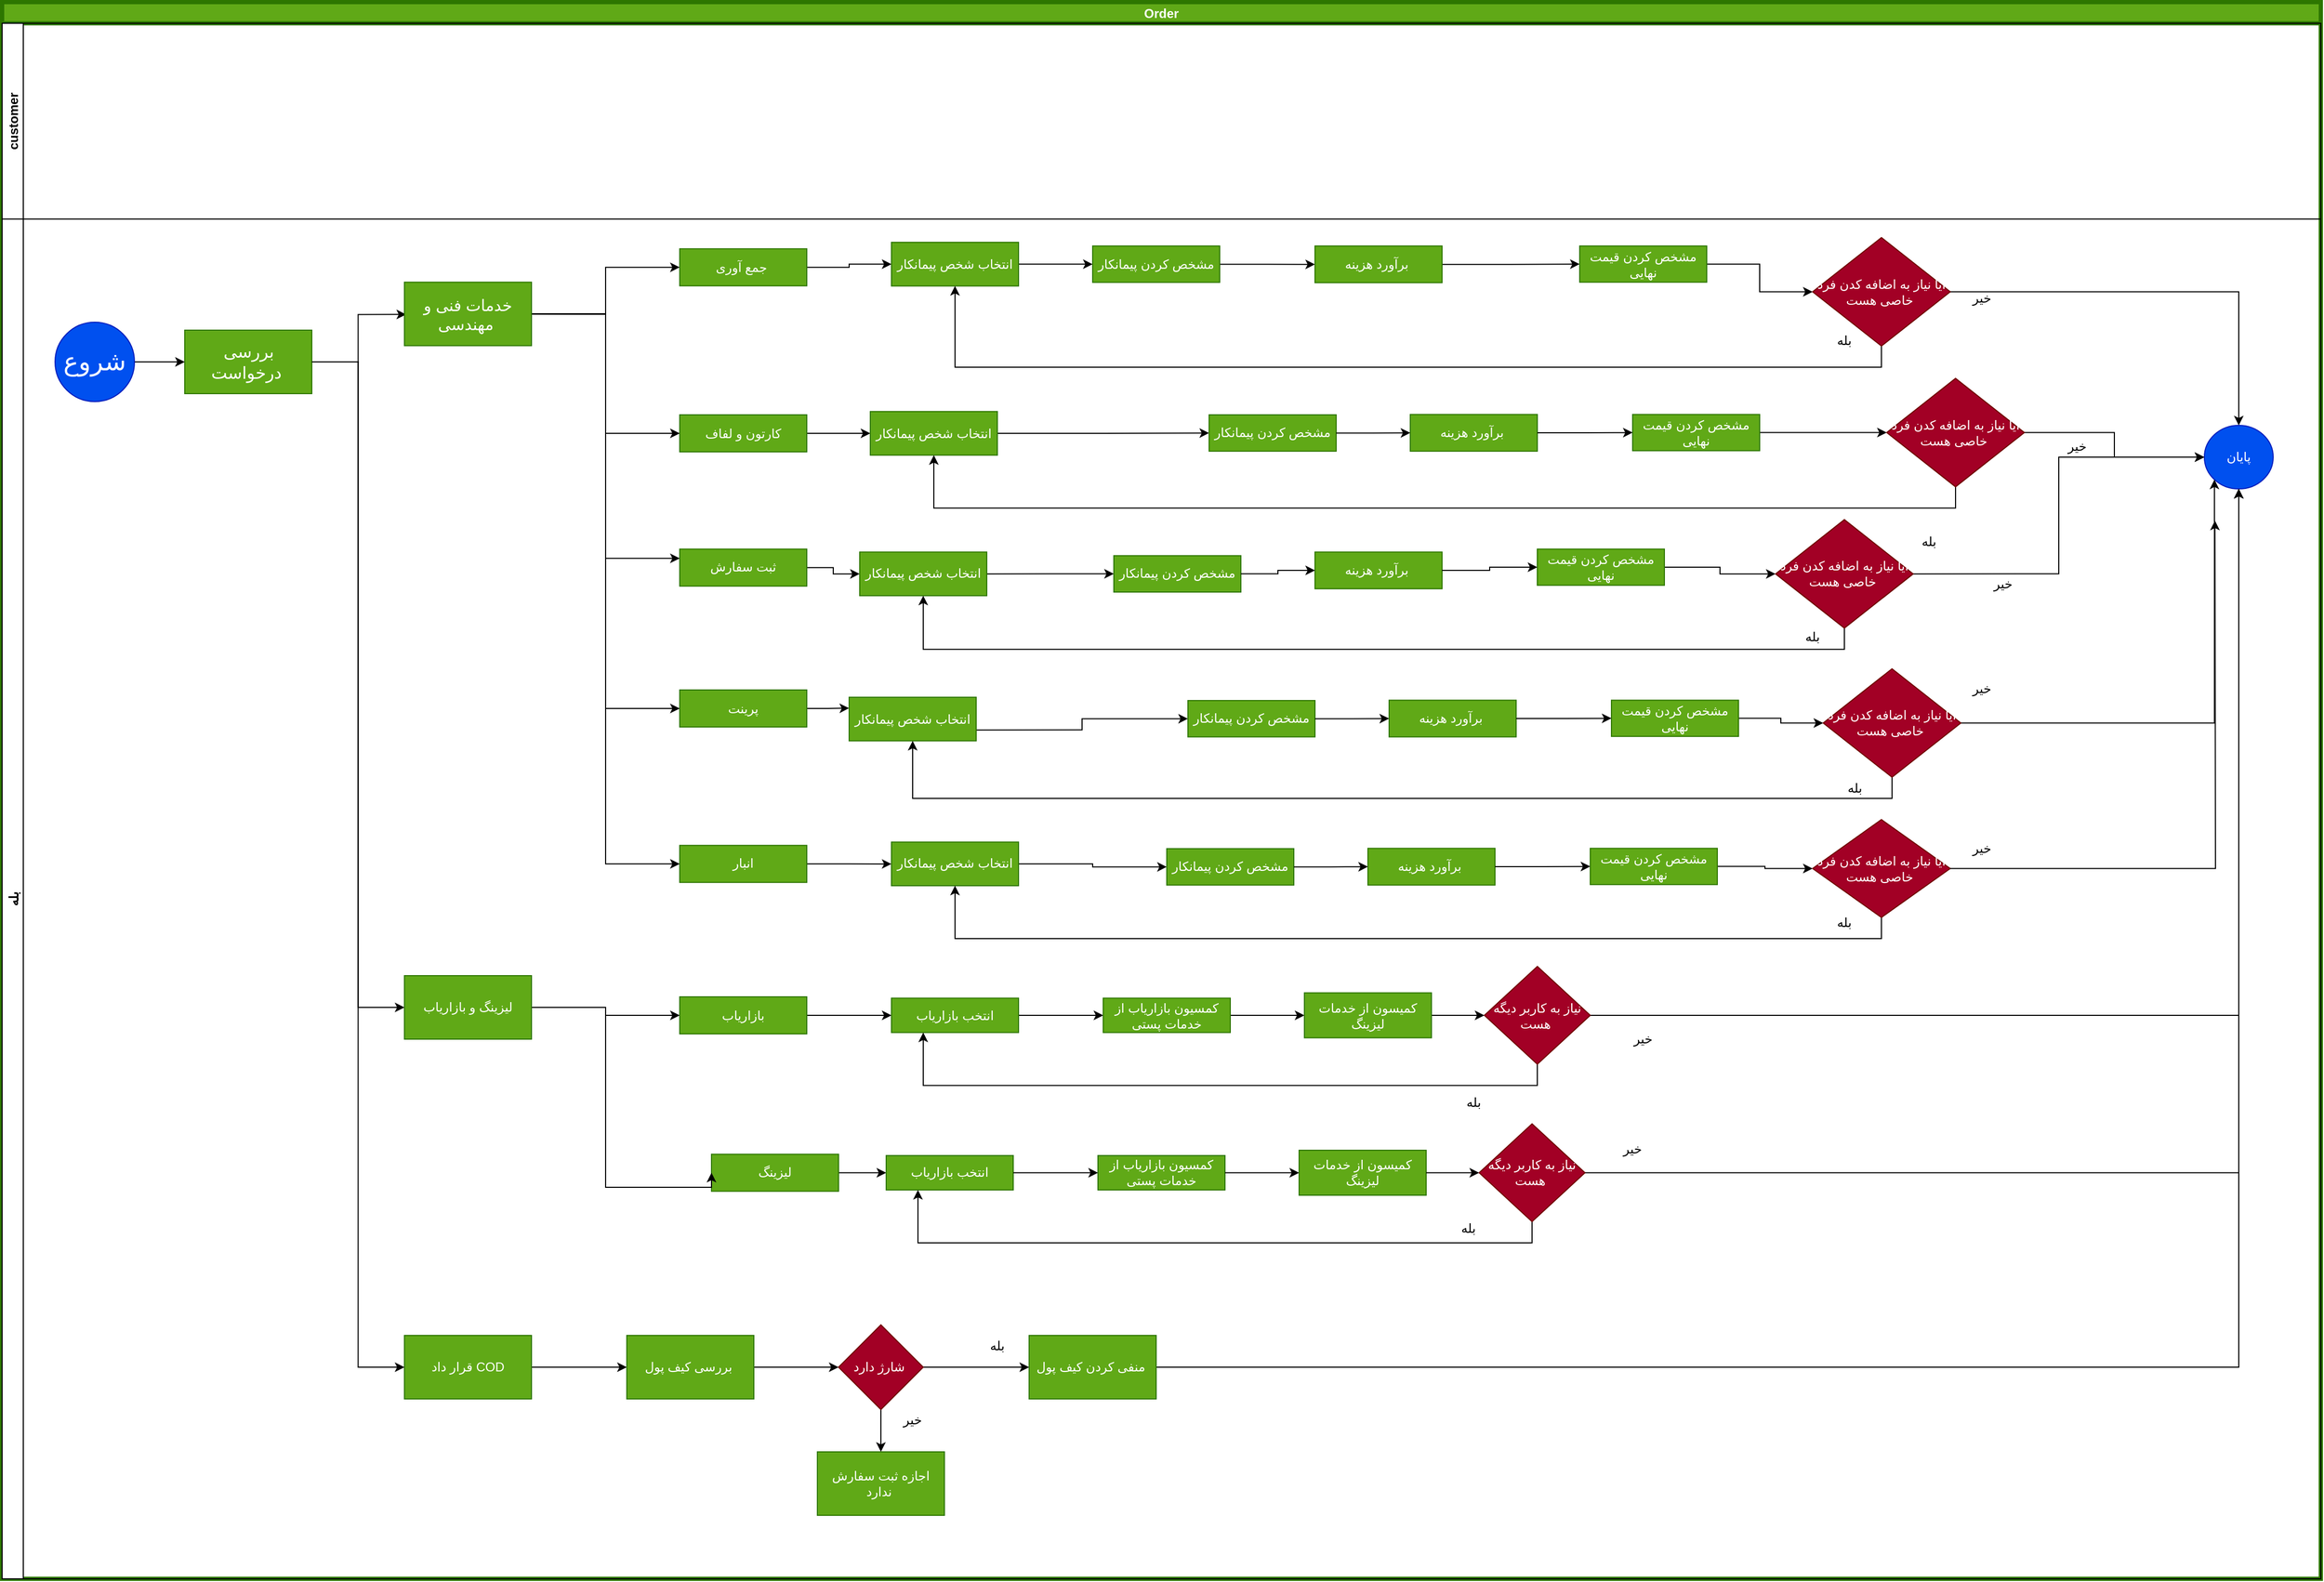 <mxfile>
    <diagram id="lS7s0SmvETfpQb1Q9BnN" name="inner-order">
        <mxGraphModel dx="734" dy="567" grid="1" gridSize="10" guides="1" tooltips="1" connect="1" arrows="1" fold="1" page="1" pageScale="1" pageWidth="2336" pageHeight="1654" math="0" shadow="0">
            <root>
                <mxCell id="0"/>
                <mxCell id="1" parent="0"/>
                <mxCell id="2" value="Order" style="swimlane;childLayout=stackLayout;resizeParent=1;resizeParentMax=0;horizontal=1;startSize=20;horizontalStack=0;strokeColor=#2D7600;fillColor=#60a917;fontColor=#ffffff;strokeWidth=4;shadow=0;rounded=0;" parent="1" vertex="1">
                    <mxGeometry x="120" y="70" width="2190" height="1490" as="geometry"/>
                </mxCell>
                <mxCell id="3" value="customer" style="swimlane;startSize=20;horizontal=0;" parent="2" vertex="1">
                    <mxGeometry y="20" width="2190" height="185" as="geometry">
                        <mxRectangle x="20" width="1860" height="20" as="alternateBounds"/>
                    </mxGeometry>
                </mxCell>
                <mxCell id="79" style="edgeStyle=orthogonalEdgeStyle;rounded=0;orthogonalLoop=1;jettySize=auto;html=1;exitX=0.5;exitY=0;exitDx=0;exitDy=0;entryX=0.5;entryY=0;entryDx=0;entryDy=0;" parent="3" edge="1">
                    <mxGeometry relative="1" as="geometry">
                        <mxPoint x="635" y="85" as="targetPoint"/>
                    </mxGeometry>
                </mxCell>
                <mxCell id="4" value="بله" style="swimlane;startSize=20;horizontal=0;" parent="2" vertex="1">
                    <mxGeometry y="205" width="2190" height="1285" as="geometry"/>
                </mxCell>
                <mxCell id="356" style="edgeStyle=orthogonalEdgeStyle;rounded=0;orthogonalLoop=1;jettySize=auto;html=1;exitX=1;exitY=0.5;exitDx=0;exitDy=0;entryX=0;entryY=0.5;entryDx=0;entryDy=0;" parent="4" source="210" target="348" edge="1">
                    <mxGeometry relative="1" as="geometry"/>
                </mxCell>
                <mxCell id="383" style="edgeStyle=orthogonalEdgeStyle;rounded=0;orthogonalLoop=1;jettySize=auto;html=1;exitX=1;exitY=0.5;exitDx=0;exitDy=0;entryX=0.013;entryY=0.508;entryDx=0;entryDy=0;entryPerimeter=0;" parent="4" source="210" target="217" edge="1">
                    <mxGeometry relative="1" as="geometry"/>
                </mxCell>
                <mxCell id="210" value="&lt;font style=&quot;font-size: 16px&quot;&gt;بررسی درخواست&amp;nbsp;&lt;/font&gt;" style="whiteSpace=wrap;html=1;fontColor=#ffffff;strokeColor=#2D7600;fillColor=#60a917;" parent="4" vertex="1">
                    <mxGeometry x="172.5" y="105" width="120" height="60" as="geometry"/>
                </mxCell>
                <mxCell id="216" value="" style="edgeStyle=orthogonalEdgeStyle;rounded=0;orthogonalLoop=1;jettySize=auto;html=1;" parent="4" source="obBfX_c-ooc2OHzCGnZm-211" target="215" edge="1">
                    <mxGeometry relative="1" as="geometry"/>
                </mxCell>
                <mxCell id="obBfX_c-ooc2OHzCGnZm-211" value="جمع آوری&amp;nbsp;" style="whiteSpace=wrap;html=1;fontColor=#ffffff;strokeColor=#2D7600;fillColor=#60a917;" parent="4" vertex="1">
                    <mxGeometry x="640" y="28.12" width="120" height="35" as="geometry"/>
                </mxCell>
                <mxCell id="381" style="edgeStyle=orthogonalEdgeStyle;rounded=0;orthogonalLoop=1;jettySize=auto;html=1;exitX=1;exitY=0.5;exitDx=0;exitDy=0;" parent="4" source="obBfX_c-ooc2OHzCGnZm-220" target="372" edge="1">
                    <mxGeometry relative="1" as="geometry"/>
                </mxCell>
                <mxCell id="obBfX_c-ooc2OHzCGnZm-220" value="لیزینگ" style="whiteSpace=wrap;html=1;fontColor=#ffffff;strokeColor=#2D7600;fillColor=#60a917;" parent="4" vertex="1">
                    <mxGeometry x="670" y="883.75" width="120" height="35" as="geometry"/>
                </mxCell>
                <mxCell id="351" value="" style="edgeStyle=orthogonalEdgeStyle;rounded=0;orthogonalLoop=1;jettySize=auto;html=1;" parent="4" source="obBfX_c-ooc2OHzCGnZm-218" target="350" edge="1">
                    <mxGeometry relative="1" as="geometry"/>
                </mxCell>
                <mxCell id="obBfX_c-ooc2OHzCGnZm-218" value="بازاریاب" style="whiteSpace=wrap;html=1;fontColor=#ffffff;strokeColor=#2D7600;fillColor=#60a917;" parent="4" vertex="1">
                    <mxGeometry x="640" y="735" width="120" height="35" as="geometry"/>
                </mxCell>
                <mxCell id="304" style="edgeStyle=orthogonalEdgeStyle;rounded=0;orthogonalLoop=1;jettySize=auto;html=1;exitX=1;exitY=0.5;exitDx=0;exitDy=0;" parent="4" source="obBfX_c-ooc2OHzCGnZm-217" target="293" edge="1">
                    <mxGeometry relative="1" as="geometry"/>
                </mxCell>
                <mxCell id="obBfX_c-ooc2OHzCGnZm-217" value="انبار" style="whiteSpace=wrap;html=1;fontColor=#ffffff;strokeColor=#2D7600;fillColor=#60a917;" parent="4" vertex="1">
                    <mxGeometry x="640" y="591.88" width="120" height="35" as="geometry"/>
                </mxCell>
                <mxCell id="289" style="edgeStyle=orthogonalEdgeStyle;rounded=0;orthogonalLoop=1;jettySize=auto;html=1;exitX=1;exitY=0.5;exitDx=0;exitDy=0;entryX=0;entryY=0.25;entryDx=0;entryDy=0;" parent="4" source="obBfX_c-ooc2OHzCGnZm-216" target="278" edge="1">
                    <mxGeometry relative="1" as="geometry"/>
                </mxCell>
                <mxCell id="obBfX_c-ooc2OHzCGnZm-216" value="پرینت" style="whiteSpace=wrap;html=1;fontColor=#ffffff;strokeColor=#2D7600;fillColor=#60a917;" parent="4" vertex="1">
                    <mxGeometry x="640" y="445" width="120" height="35" as="geometry"/>
                </mxCell>
                <mxCell id="274" value="" style="edgeStyle=orthogonalEdgeStyle;rounded=0;orthogonalLoop=1;jettySize=auto;html=1;" parent="4" source="obBfX_c-ooc2OHzCGnZm-215" target="260" edge="1">
                    <mxGeometry relative="1" as="geometry"/>
                </mxCell>
                <mxCell id="obBfX_c-ooc2OHzCGnZm-215" value="ثبت سفارش" style="whiteSpace=wrap;html=1;fontColor=#ffffff;strokeColor=#2D7600;fillColor=#60a917;" parent="4" vertex="1">
                    <mxGeometry x="640" y="311.88" width="120" height="35" as="geometry"/>
                </mxCell>
                <mxCell id="252" style="edgeStyle=orthogonalEdgeStyle;rounded=0;orthogonalLoop=1;jettySize=auto;html=1;exitX=1;exitY=0.5;exitDx=0;exitDy=0;entryX=0;entryY=0.5;entryDx=0;entryDy=0;" parent="4" source="obBfX_c-ooc2OHzCGnZm-214" target="239" edge="1">
                    <mxGeometry relative="1" as="geometry"/>
                </mxCell>
                <mxCell id="obBfX_c-ooc2OHzCGnZm-214" value="کارتون و لفاف" style="whiteSpace=wrap;html=1;fontColor=#ffffff;strokeColor=#2D7600;fillColor=#60a917;" parent="4" vertex="1">
                    <mxGeometry x="640" y="185" width="120" height="35" as="geometry"/>
                </mxCell>
                <mxCell id="306" style="edgeStyle=orthogonalEdgeStyle;rounded=0;orthogonalLoop=1;jettySize=auto;html=1;exitX=1;exitY=0.5;exitDx=0;exitDy=0;" parent="4" source="215" target="227" edge="1">
                    <mxGeometry relative="1" as="geometry"/>
                </mxCell>
                <mxCell id="215" value="انتخاب شخص پیمانکار" style="whiteSpace=wrap;html=1;fontColor=#ffffff;strokeColor=#2D7600;fillColor=#60a917;" parent="4" vertex="1">
                    <mxGeometry x="840" y="22.02" width="120" height="41.25" as="geometry"/>
                </mxCell>
                <mxCell id="219" style="edgeStyle=orthogonalEdgeStyle;rounded=0;orthogonalLoop=1;jettySize=auto;html=1;exitX=1;exitY=0.5;exitDx=0;exitDy=0;" parent="4" source="217" target="obBfX_c-ooc2OHzCGnZm-211" edge="1">
                    <mxGeometry relative="1" as="geometry"/>
                </mxCell>
                <mxCell id="221" style="edgeStyle=orthogonalEdgeStyle;rounded=0;orthogonalLoop=1;jettySize=auto;html=1;exitX=1;exitY=0.5;exitDx=0;exitDy=0;entryX=0;entryY=0.5;entryDx=0;entryDy=0;" parent="4" source="217" target="obBfX_c-ooc2OHzCGnZm-214" edge="1">
                    <mxGeometry relative="1" as="geometry"/>
                </mxCell>
                <mxCell id="222" style="edgeStyle=orthogonalEdgeStyle;rounded=0;orthogonalLoop=1;jettySize=auto;html=1;exitX=1;exitY=0.5;exitDx=0;exitDy=0;entryX=0;entryY=0.25;entryDx=0;entryDy=0;" parent="4" source="217" target="obBfX_c-ooc2OHzCGnZm-215" edge="1">
                    <mxGeometry relative="1" as="geometry"/>
                </mxCell>
                <mxCell id="223" style="edgeStyle=orthogonalEdgeStyle;rounded=0;orthogonalLoop=1;jettySize=auto;html=1;exitX=1;exitY=0.5;exitDx=0;exitDy=0;entryX=0;entryY=0.5;entryDx=0;entryDy=0;" parent="4" source="217" target="obBfX_c-ooc2OHzCGnZm-216" edge="1">
                    <mxGeometry relative="1" as="geometry"/>
                </mxCell>
                <mxCell id="224" style="edgeStyle=orthogonalEdgeStyle;rounded=0;orthogonalLoop=1;jettySize=auto;html=1;exitX=1;exitY=0.5;exitDx=0;exitDy=0;entryX=0;entryY=0.5;entryDx=0;entryDy=0;" parent="4" source="217" target="obBfX_c-ooc2OHzCGnZm-217" edge="1">
                    <mxGeometry relative="1" as="geometry"/>
                </mxCell>
                <mxCell id="217" value="&lt;font style=&quot;font-size: 15px&quot;&gt;خدمات فنی و مهندسی&amp;nbsp;&lt;/font&gt;" style="whiteSpace=wrap;html=1;fontColor=#ffffff;strokeColor=#2D7600;fillColor=#60a917;" parent="4" vertex="1">
                    <mxGeometry x="380" y="59.68" width="120" height="60" as="geometry"/>
                </mxCell>
                <mxCell id="230" value="" style="edgeStyle=orthogonalEdgeStyle;rounded=0;orthogonalLoop=1;jettySize=auto;html=1;" parent="4" source="227" target="229" edge="1">
                    <mxGeometry relative="1" as="geometry"/>
                </mxCell>
                <mxCell id="227" value="مشخص کردن پیمانکار" style="whiteSpace=wrap;html=1;fontColor=#ffffff;strokeColor=#2D7600;fillColor=#60a917;" parent="4" vertex="1">
                    <mxGeometry x="1030" y="25.45" width="120" height="34.38" as="geometry"/>
                </mxCell>
                <mxCell id="232" value="" style="edgeStyle=orthogonalEdgeStyle;rounded=0;orthogonalLoop=1;jettySize=auto;html=1;" parent="4" source="229" target="231" edge="1">
                    <mxGeometry relative="1" as="geometry"/>
                </mxCell>
                <mxCell id="229" value="برآورد هزینه&amp;nbsp;" style="whiteSpace=wrap;html=1;fontColor=#ffffff;strokeColor=#2D7600;fillColor=#60a917;" parent="4" vertex="1">
                    <mxGeometry x="1240" y="25.45" width="120" height="34.69" as="geometry"/>
                </mxCell>
                <mxCell id="308" value="" style="edgeStyle=orthogonalEdgeStyle;rounded=0;orthogonalLoop=1;jettySize=auto;html=1;" parent="4" source="231" target="307" edge="1">
                    <mxGeometry relative="1" as="geometry"/>
                </mxCell>
                <mxCell id="231" value="مشخص کردن قیمت نهایی" style="whiteSpace=wrap;html=1;fontColor=#ffffff;strokeColor=#2D7600;fillColor=#60a917;" parent="4" vertex="1">
                    <mxGeometry x="1490" y="25.45" width="120" height="34.23" as="geometry"/>
                </mxCell>
                <mxCell id="320" style="edgeStyle=orthogonalEdgeStyle;rounded=0;orthogonalLoop=1;jettySize=auto;html=1;exitX=1;exitY=0.5;exitDx=0;exitDy=0;entryX=0;entryY=0.5;entryDx=0;entryDy=0;" parent="4" source="239" target="243" edge="1">
                    <mxGeometry relative="1" as="geometry"/>
                </mxCell>
                <mxCell id="239" value="انتخاب شخص پیمانکار" style="whiteSpace=wrap;html=1;fontColor=#ffffff;strokeColor=#2D7600;fillColor=#60a917;" parent="4" vertex="1">
                    <mxGeometry x="820" y="181.88" width="120" height="41.25" as="geometry"/>
                </mxCell>
                <mxCell id="243" value="مشخص کردن پیمانکار" style="whiteSpace=wrap;html=1;fontColor=#ffffff;strokeColor=#2D7600;fillColor=#60a917;" parent="4" vertex="1">
                    <mxGeometry x="1140" y="185" width="120" height="34.38" as="geometry"/>
                </mxCell>
                <mxCell id="245" value="برآورد هزینه&amp;nbsp;" style="whiteSpace=wrap;html=1;fontColor=#ffffff;strokeColor=#2D7600;fillColor=#60a917;" parent="4" vertex="1">
                    <mxGeometry x="1330" y="184.69" width="120" height="34.69" as="geometry"/>
                </mxCell>
                <mxCell id="242" value="" style="edgeStyle=orthogonalEdgeStyle;rounded=0;orthogonalLoop=1;jettySize=auto;html=1;" parent="4" source="243" target="245" edge="1">
                    <mxGeometry relative="1" as="geometry"/>
                </mxCell>
                <mxCell id="326" style="edgeStyle=orthogonalEdgeStyle;rounded=0;orthogonalLoop=1;jettySize=auto;html=1;exitX=1;exitY=0.5;exitDx=0;exitDy=0;entryX=0;entryY=0.5;entryDx=0;entryDy=0;" parent="4" source="246" target="315" edge="1">
                    <mxGeometry relative="1" as="geometry"/>
                </mxCell>
                <mxCell id="246" value="مشخص کردن قیمت نهایی" style="whiteSpace=wrap;html=1;fontColor=#ffffff;strokeColor=#2D7600;fillColor=#60a917;" parent="4" vertex="1">
                    <mxGeometry x="1540" y="184.69" width="120" height="34.23" as="geometry"/>
                </mxCell>
                <mxCell id="244" value="" style="edgeStyle=orthogonalEdgeStyle;rounded=0;orthogonalLoop=1;jettySize=auto;html=1;" parent="4" source="245" target="246" edge="1">
                    <mxGeometry relative="1" as="geometry"/>
                </mxCell>
                <mxCell id="322" style="edgeStyle=orthogonalEdgeStyle;rounded=0;orthogonalLoop=1;jettySize=auto;html=1;exitX=1;exitY=0.5;exitDx=0;exitDy=0;" parent="4" source="260" target="261" edge="1">
                    <mxGeometry relative="1" as="geometry"/>
                </mxCell>
                <mxCell id="260" value="انتخاب شخص پیمانکار" style="whiteSpace=wrap;html=1;fontColor=#ffffff;strokeColor=#2D7600;fillColor=#60a917;" parent="4" vertex="1">
                    <mxGeometry x="810" y="314.69" width="120" height="41.25" as="geometry"/>
                </mxCell>
                <mxCell id="261" value="مشخص کردن پیمانکار" style="whiteSpace=wrap;html=1;fontColor=#ffffff;strokeColor=#2D7600;fillColor=#60a917;" parent="4" vertex="1">
                    <mxGeometry x="1050" y="318.13" width="120" height="34.38" as="geometry"/>
                </mxCell>
                <mxCell id="262" value="برآورد هزینه&amp;nbsp;" style="whiteSpace=wrap;html=1;fontColor=#ffffff;strokeColor=#2D7600;fillColor=#60a917;" parent="4" vertex="1">
                    <mxGeometry x="1240" y="314.69" width="120" height="34.69" as="geometry"/>
                </mxCell>
                <mxCell id="263" value="" style="edgeStyle=orthogonalEdgeStyle;rounded=0;orthogonalLoop=1;jettySize=auto;html=1;" parent="4" source="261" target="262" edge="1">
                    <mxGeometry relative="1" as="geometry"/>
                </mxCell>
                <mxCell id="327" style="edgeStyle=orthogonalEdgeStyle;rounded=0;orthogonalLoop=1;jettySize=auto;html=1;exitX=1;exitY=0.5;exitDx=0;exitDy=0;" parent="4" source="264" target="323" edge="1">
                    <mxGeometry relative="1" as="geometry"/>
                </mxCell>
                <mxCell id="264" value="مشخص کردن قیمت نهایی" style="whiteSpace=wrap;html=1;fontColor=#ffffff;strokeColor=#2D7600;fillColor=#60a917;" parent="4" vertex="1">
                    <mxGeometry x="1450" y="311.88" width="120" height="34.23" as="geometry"/>
                </mxCell>
                <mxCell id="265" value="" style="edgeStyle=orthogonalEdgeStyle;rounded=0;orthogonalLoop=1;jettySize=auto;html=1;" parent="4" source="262" target="264" edge="1">
                    <mxGeometry relative="1" as="geometry"/>
                </mxCell>
                <mxCell id="337" style="edgeStyle=orthogonalEdgeStyle;rounded=0;orthogonalLoop=1;jettySize=auto;html=1;exitX=1;exitY=0.75;exitDx=0;exitDy=0;" parent="4" source="278" target="279" edge="1">
                    <mxGeometry relative="1" as="geometry"/>
                </mxCell>
                <mxCell id="278" value="انتخاب شخص پیمانکار" style="whiteSpace=wrap;html=1;fontColor=#ffffff;strokeColor=#2D7600;fillColor=#60a917;" parent="4" vertex="1">
                    <mxGeometry x="800" y="451.88" width="120" height="41.25" as="geometry"/>
                </mxCell>
                <mxCell id="279" value="مشخص کردن پیمانکار" style="whiteSpace=wrap;html=1;fontColor=#ffffff;strokeColor=#2D7600;fillColor=#60a917;" parent="4" vertex="1">
                    <mxGeometry x="1120" y="455" width="120" height="34.38" as="geometry"/>
                </mxCell>
                <mxCell id="280" value="برآورد هزینه&amp;nbsp;" style="whiteSpace=wrap;html=1;fontColor=#ffffff;strokeColor=#2D7600;fillColor=#60a917;" parent="4" vertex="1">
                    <mxGeometry x="1310" y="454.69" width="120" height="34.69" as="geometry"/>
                </mxCell>
                <mxCell id="281" value="" style="edgeStyle=orthogonalEdgeStyle;rounded=0;orthogonalLoop=1;jettySize=auto;html=1;" parent="4" source="279" target="280" edge="1">
                    <mxGeometry relative="1" as="geometry"/>
                </mxCell>
                <mxCell id="336" style="edgeStyle=orthogonalEdgeStyle;rounded=0;orthogonalLoop=1;jettySize=auto;html=1;exitX=1;exitY=0.5;exitDx=0;exitDy=0;" parent="4" source="282" target="333" edge="1">
                    <mxGeometry relative="1" as="geometry"/>
                </mxCell>
                <mxCell id="282" value="مشخص کردن قیمت نهایی" style="whiteSpace=wrap;html=1;fontColor=#ffffff;strokeColor=#2D7600;fillColor=#60a917;" parent="4" vertex="1">
                    <mxGeometry x="1520" y="454.69" width="120" height="34.23" as="geometry"/>
                </mxCell>
                <mxCell id="283" value="" style="edgeStyle=orthogonalEdgeStyle;rounded=0;orthogonalLoop=1;jettySize=auto;html=1;" parent="4" source="280" target="282" edge="1">
                    <mxGeometry relative="1" as="geometry"/>
                </mxCell>
                <mxCell id="343" style="edgeStyle=orthogonalEdgeStyle;rounded=0;orthogonalLoop=1;jettySize=auto;html=1;exitX=1;exitY=0.5;exitDx=0;exitDy=0;" parent="4" source="293" target="294" edge="1">
                    <mxGeometry relative="1" as="geometry"/>
                </mxCell>
                <mxCell id="293" value="انتخاب شخص پیمانکار" style="whiteSpace=wrap;html=1;fontColor=#ffffff;strokeColor=#2D7600;fillColor=#60a917;" parent="4" vertex="1">
                    <mxGeometry x="840" y="588.76" width="120" height="41.25" as="geometry"/>
                </mxCell>
                <mxCell id="294" value="مشخص کردن پیمانکار" style="whiteSpace=wrap;html=1;fontColor=#ffffff;strokeColor=#2D7600;fillColor=#60a917;" parent="4" vertex="1">
                    <mxGeometry x="1100" y="595" width="120" height="34.38" as="geometry"/>
                </mxCell>
                <mxCell id="295" value="برآورد هزینه&amp;nbsp;" style="whiteSpace=wrap;html=1;fontColor=#ffffff;strokeColor=#2D7600;fillColor=#60a917;" parent="4" vertex="1">
                    <mxGeometry x="1290" y="594.69" width="120" height="34.69" as="geometry"/>
                </mxCell>
                <mxCell id="296" value="" style="edgeStyle=orthogonalEdgeStyle;rounded=0;orthogonalLoop=1;jettySize=auto;html=1;" parent="4" source="294" target="295" edge="1">
                    <mxGeometry relative="1" as="geometry"/>
                </mxCell>
                <mxCell id="345" style="edgeStyle=orthogonalEdgeStyle;rounded=0;orthogonalLoop=1;jettySize=auto;html=1;exitX=1;exitY=0.5;exitDx=0;exitDy=0;entryX=0;entryY=0.5;entryDx=0;entryDy=0;" parent="4" source="297" target="340" edge="1">
                    <mxGeometry relative="1" as="geometry"/>
                </mxCell>
                <mxCell id="297" value="مشخص کردن قیمت نهایی" style="whiteSpace=wrap;html=1;fontColor=#ffffff;strokeColor=#2D7600;fillColor=#60a917;" parent="4" vertex="1">
                    <mxGeometry x="1500" y="594.69" width="120" height="34.23" as="geometry"/>
                </mxCell>
                <mxCell id="298" value="" style="edgeStyle=orthogonalEdgeStyle;rounded=0;orthogonalLoop=1;jettySize=auto;html=1;" parent="4" source="295" target="297" edge="1">
                    <mxGeometry relative="1" as="geometry"/>
                </mxCell>
                <mxCell id="305" style="edgeStyle=orthogonalEdgeStyle;rounded=0;orthogonalLoop=1;jettySize=auto;html=1;exitX=1;exitY=0.5;exitDx=0;exitDy=0;entryX=0;entryY=0.5;entryDx=0;entryDy=0;" parent="4" source="7" target="210" edge="1">
                    <mxGeometry relative="1" as="geometry"/>
                </mxCell>
                <mxCell id="7" value="&lt;font style=&quot;font-size: 24px&quot;&gt;شروع&lt;/font&gt;" style="ellipse;whiteSpace=wrap;html=1;aspect=fixed;fillColor=#0050ef;strokeColor=#001DBC;fontColor=#ffffff;" parent="4" vertex="1">
                    <mxGeometry x="50" y="97.5" width="75" height="75" as="geometry"/>
                </mxCell>
                <mxCell id="309" style="edgeStyle=orthogonalEdgeStyle;rounded=0;orthogonalLoop=1;jettySize=auto;html=1;exitX=0.5;exitY=1;exitDx=0;exitDy=0;entryX=0.5;entryY=1;entryDx=0;entryDy=0;" parent="4" source="307" target="215" edge="1">
                    <mxGeometry relative="1" as="geometry">
                        <mxPoint x="1040" y="75" as="targetPoint"/>
                    </mxGeometry>
                </mxCell>
                <mxCell id="313" style="edgeStyle=orthogonalEdgeStyle;rounded=0;orthogonalLoop=1;jettySize=auto;html=1;exitX=1;exitY=0.5;exitDx=0;exitDy=0;entryX=0.5;entryY=0;entryDx=0;entryDy=0;" parent="4" source="307" target="36" edge="1">
                    <mxGeometry relative="1" as="geometry"/>
                </mxCell>
                <mxCell id="307" value="آیا نیاز به اضافه کدن فرد خاصی هست&amp;nbsp;" style="rhombus;whiteSpace=wrap;html=1;fontColor=#ffffff;strokeColor=#6F0000;fillColor=#a20025;" parent="4" vertex="1">
                    <mxGeometry x="1710" y="17.49" width="130" height="102.51" as="geometry"/>
                </mxCell>
                <mxCell id="310" value="&lt;font color=&quot;#000000&quot;&gt;بله&lt;/font&gt;" style="text;html=1;strokeColor=none;fillColor=none;align=center;verticalAlign=middle;whiteSpace=wrap;rounded=0;" parent="4" vertex="1">
                    <mxGeometry x="1720" y="105" width="40" height="20" as="geometry"/>
                </mxCell>
                <mxCell id="36" value="پایان" style="ellipse;whiteSpace=wrap;html=1;rounded=0;fillColor=#0050ef;strokeColor=#001DBC;fontColor=#ffffff;" parent="4" vertex="1">
                    <mxGeometry x="2080" y="195" width="65" height="60" as="geometry"/>
                </mxCell>
                <mxCell id="321" style="edgeStyle=orthogonalEdgeStyle;rounded=0;orthogonalLoop=1;jettySize=auto;html=1;exitX=0.5;exitY=1;exitDx=0;exitDy=0;entryX=0.5;entryY=1;entryDx=0;entryDy=0;" parent="4" source="315" target="239" edge="1">
                    <mxGeometry relative="1" as="geometry"/>
                </mxCell>
                <mxCell id="329" style="edgeStyle=orthogonalEdgeStyle;rounded=0;orthogonalLoop=1;jettySize=auto;html=1;exitX=1;exitY=0.5;exitDx=0;exitDy=0;entryX=0;entryY=0.5;entryDx=0;entryDy=0;" parent="4" source="315" target="36" edge="1">
                    <mxGeometry relative="1" as="geometry"/>
                </mxCell>
                <mxCell id="315" value="آیا نیاز به اضافه کدن فرد خاصی هست&amp;nbsp;" style="rhombus;whiteSpace=wrap;html=1;fontColor=#ffffff;strokeColor=#6F0000;fillColor=#a20025;" parent="4" vertex="1">
                    <mxGeometry x="1780" y="150.55" width="130" height="102.51" as="geometry"/>
                </mxCell>
                <mxCell id="328" style="edgeStyle=orthogonalEdgeStyle;rounded=0;orthogonalLoop=1;jettySize=auto;html=1;exitX=0.5;exitY=1;exitDx=0;exitDy=0;entryX=0.5;entryY=1;entryDx=0;entryDy=0;" parent="4" source="323" target="260" edge="1">
                    <mxGeometry relative="1" as="geometry"/>
                </mxCell>
                <mxCell id="331" style="edgeStyle=orthogonalEdgeStyle;rounded=0;orthogonalLoop=1;jettySize=auto;html=1;exitX=1;exitY=0.5;exitDx=0;exitDy=0;entryX=0;entryY=0.5;entryDx=0;entryDy=0;" parent="4" source="323" target="36" edge="1">
                    <mxGeometry relative="1" as="geometry"/>
                </mxCell>
                <mxCell id="323" value="آیا نیاز به اضافه کدن فرد خاصی هست&amp;nbsp;" style="rhombus;whiteSpace=wrap;html=1;fontColor=#ffffff;strokeColor=#6F0000;fillColor=#a20025;" parent="4" vertex="1">
                    <mxGeometry x="1675" y="284.07" width="130" height="102.51" as="geometry"/>
                </mxCell>
                <mxCell id="325" value="&lt;font color=&quot;#000000&quot;&gt;بله&lt;/font&gt;" style="text;html=1;strokeColor=none;fillColor=none;align=center;verticalAlign=middle;whiteSpace=wrap;rounded=0;" parent="4" vertex="1">
                    <mxGeometry x="1690" y="385.0" width="40" height="20" as="geometry"/>
                </mxCell>
                <mxCell id="338" style="edgeStyle=orthogonalEdgeStyle;rounded=0;orthogonalLoop=1;jettySize=auto;html=1;exitX=0.5;exitY=1;exitDx=0;exitDy=0;entryX=0.5;entryY=1;entryDx=0;entryDy=0;" parent="4" source="333" target="278" edge="1">
                    <mxGeometry relative="1" as="geometry"/>
                </mxCell>
                <mxCell id="339" style="edgeStyle=orthogonalEdgeStyle;rounded=0;orthogonalLoop=1;jettySize=auto;html=1;exitX=1;exitY=0.5;exitDx=0;exitDy=0;entryX=0;entryY=1;entryDx=0;entryDy=0;" parent="4" source="333" target="36" edge="1">
                    <mxGeometry relative="1" as="geometry"/>
                </mxCell>
                <mxCell id="333" value="آیا نیاز به اضافه کدن فرد خاصی هست&amp;nbsp;" style="rhombus;whiteSpace=wrap;html=1;fontColor=#ffffff;strokeColor=#6F0000;fillColor=#a20025;" parent="4" vertex="1">
                    <mxGeometry x="1720" y="425" width="130" height="102.51" as="geometry"/>
                </mxCell>
                <mxCell id="334" value="&lt;font color=&quot;#000000&quot;&gt;بله&lt;/font&gt;" style="text;html=1;strokeColor=none;fillColor=none;align=center;verticalAlign=middle;whiteSpace=wrap;rounded=0;" parent="4" vertex="1">
                    <mxGeometry x="1730" y="527.51" width="40" height="20" as="geometry"/>
                </mxCell>
                <mxCell id="335" value="&lt;font color=&quot;#000000&quot;&gt;خیر&lt;/font&gt;" style="text;html=1;strokeColor=none;fillColor=none;align=center;verticalAlign=middle;whiteSpace=wrap;rounded=0;" parent="4" vertex="1">
                    <mxGeometry x="1850" y="425" width="40" height="37.51" as="geometry"/>
                </mxCell>
                <mxCell id="344" style="edgeStyle=orthogonalEdgeStyle;rounded=0;orthogonalLoop=1;jettySize=auto;html=1;exitX=0.5;exitY=1;exitDx=0;exitDy=0;entryX=0.5;entryY=1;entryDx=0;entryDy=0;" parent="4" source="340" target="293" edge="1">
                    <mxGeometry relative="1" as="geometry"/>
                </mxCell>
                <mxCell id="340" value="آیا نیاز به اضافه کدن فرد خاصی هست&amp;nbsp;" style="rhombus;whiteSpace=wrap;html=1;fontColor=#ffffff;strokeColor=#6F0000;fillColor=#a20025;" parent="4" vertex="1">
                    <mxGeometry x="1710" y="567.49" width="130" height="92.51" as="geometry"/>
                </mxCell>
                <mxCell id="341" value="&lt;font color=&quot;#000000&quot;&gt;بله&lt;/font&gt;" style="text;html=1;strokeColor=none;fillColor=none;align=center;verticalAlign=middle;whiteSpace=wrap;rounded=0;" parent="4" vertex="1">
                    <mxGeometry x="1720" y="655" width="40" height="20" as="geometry"/>
                </mxCell>
                <mxCell id="342" value="&lt;font color=&quot;#000000&quot;&gt;خیر&lt;/font&gt;" style="text;html=1;strokeColor=none;fillColor=none;align=center;verticalAlign=middle;whiteSpace=wrap;rounded=0;" parent="4" vertex="1">
                    <mxGeometry x="1850" y="585" width="40" height="20" as="geometry"/>
                </mxCell>
                <mxCell id="358" style="edgeStyle=orthogonalEdgeStyle;rounded=0;orthogonalLoop=1;jettySize=auto;html=1;exitX=1;exitY=0.5;exitDx=0;exitDy=0;" parent="4" source="348" target="obBfX_c-ooc2OHzCGnZm-218" edge="1">
                    <mxGeometry relative="1" as="geometry"/>
                </mxCell>
                <mxCell id="359" style="edgeStyle=orthogonalEdgeStyle;rounded=0;orthogonalLoop=1;jettySize=auto;html=1;exitX=1;exitY=0.5;exitDx=0;exitDy=0;entryX=0;entryY=0.5;entryDx=0;entryDy=0;" parent="4" source="348" target="obBfX_c-ooc2OHzCGnZm-220" edge="1">
                    <mxGeometry relative="1" as="geometry">
                        <Array as="points">
                            <mxPoint x="570" y="745"/>
                            <mxPoint x="570" y="915"/>
                            <mxPoint x="670" y="915"/>
                        </Array>
                    </mxGeometry>
                </mxCell>
                <mxCell id="348" value="لیزینگ و بازاریاب" style="whiteSpace=wrap;html=1;fontColor=#ffffff;strokeColor=#2D7600;fillColor=#60a917;" parent="4" vertex="1">
                    <mxGeometry x="380" y="715" width="120" height="60" as="geometry"/>
                </mxCell>
                <mxCell id="353" value="" style="edgeStyle=orthogonalEdgeStyle;rounded=0;orthogonalLoop=1;jettySize=auto;html=1;" parent="4" source="350" target="352" edge="1">
                    <mxGeometry relative="1" as="geometry"/>
                </mxCell>
                <mxCell id="350" value="انتخب بازاریاب" style="whiteSpace=wrap;html=1;fontColor=#ffffff;strokeColor=#2D7600;fillColor=#60a917;" parent="4" vertex="1">
                    <mxGeometry x="840" y="736.25" width="120" height="32.5" as="geometry"/>
                </mxCell>
                <mxCell id="361" value="" style="edgeStyle=orthogonalEdgeStyle;rounded=0;orthogonalLoop=1;jettySize=auto;html=1;" parent="4" source="352" target="360" edge="1">
                    <mxGeometry relative="1" as="geometry"/>
                </mxCell>
                <mxCell id="352" value="کمسیون بازاریاب از خدمات پستی" style="whiteSpace=wrap;html=1;fontColor=#ffffff;strokeColor=#2D7600;fillColor=#60a917;" parent="4" vertex="1">
                    <mxGeometry x="1040" y="736.25" width="120" height="32.5" as="geometry"/>
                </mxCell>
                <mxCell id="363" value="" style="edgeStyle=orthogonalEdgeStyle;rounded=0;orthogonalLoop=1;jettySize=auto;html=1;" parent="4" source="360" target="362" edge="1">
                    <mxGeometry relative="1" as="geometry"/>
                </mxCell>
                <mxCell id="360" value="کمیسون از خدمات لیزینگ" style="whiteSpace=wrap;html=1;fontColor=#ffffff;strokeColor=#2D7600;fillColor=#60a917;" parent="4" vertex="1">
                    <mxGeometry x="1230" y="731.25" width="120" height="42.5" as="geometry"/>
                </mxCell>
                <mxCell id="366" style="edgeStyle=orthogonalEdgeStyle;rounded=0;orthogonalLoop=1;jettySize=auto;html=1;exitX=0.5;exitY=1;exitDx=0;exitDy=0;entryX=0.25;entryY=1;entryDx=0;entryDy=0;" parent="4" source="362" target="350" edge="1">
                    <mxGeometry relative="1" as="geometry"/>
                </mxCell>
                <mxCell id="368" style="edgeStyle=orthogonalEdgeStyle;rounded=0;orthogonalLoop=1;jettySize=auto;html=1;exitX=1;exitY=0.5;exitDx=0;exitDy=0;entryX=0.5;entryY=1;entryDx=0;entryDy=0;" parent="4" source="362" target="36" edge="1">
                    <mxGeometry relative="1" as="geometry"/>
                </mxCell>
                <mxCell id="362" value="نیاز به کاربر دیگه هست&amp;nbsp;" style="rhombus;whiteSpace=wrap;html=1;fontColor=#ffffff;strokeColor=#6F0000;fillColor=#a20025;" parent="4" vertex="1">
                    <mxGeometry x="1400" y="706.25" width="100" height="92.5" as="geometry"/>
                </mxCell>
                <mxCell id="372" value="انتخب بازاریاب" style="whiteSpace=wrap;html=1;fontColor=#ffffff;strokeColor=#2D7600;fillColor=#60a917;" parent="4" vertex="1">
                    <mxGeometry x="835" y="885" width="120" height="32.5" as="geometry"/>
                </mxCell>
                <mxCell id="374" value="کمسیون بازاریاب از خدمات پستی" style="whiteSpace=wrap;html=1;fontColor=#ffffff;strokeColor=#2D7600;fillColor=#60a917;" parent="4" vertex="1">
                    <mxGeometry x="1035" y="885" width="120" height="32.5" as="geometry"/>
                </mxCell>
                <mxCell id="371" value="" style="edgeStyle=orthogonalEdgeStyle;rounded=0;orthogonalLoop=1;jettySize=auto;html=1;" parent="4" source="372" target="374" edge="1">
                    <mxGeometry relative="1" as="geometry"/>
                </mxCell>
                <mxCell id="376" value="کمیسون از خدمات لیزینگ" style="whiteSpace=wrap;html=1;fontColor=#ffffff;strokeColor=#2D7600;fillColor=#60a917;" parent="4" vertex="1">
                    <mxGeometry x="1225" y="880" width="120" height="42.5" as="geometry"/>
                </mxCell>
                <mxCell id="373" value="" style="edgeStyle=orthogonalEdgeStyle;rounded=0;orthogonalLoop=1;jettySize=auto;html=1;" parent="4" source="374" target="376" edge="1">
                    <mxGeometry relative="1" as="geometry"/>
                </mxCell>
                <mxCell id="377" style="edgeStyle=orthogonalEdgeStyle;rounded=0;orthogonalLoop=1;jettySize=auto;html=1;exitX=0.5;exitY=1;exitDx=0;exitDy=0;entryX=0.25;entryY=1;entryDx=0;entryDy=0;" parent="4" source="378" target="372" edge="1">
                    <mxGeometry relative="1" as="geometry"/>
                </mxCell>
                <mxCell id="382" style="edgeStyle=orthogonalEdgeStyle;rounded=0;orthogonalLoop=1;jettySize=auto;html=1;exitX=1;exitY=0.5;exitDx=0;exitDy=0;entryX=0.5;entryY=1;entryDx=0;entryDy=0;" parent="4" source="378" target="36" edge="1">
                    <mxGeometry relative="1" as="geometry"/>
                </mxCell>
                <mxCell id="378" value="نیاز به کاربر دیگه هست&amp;nbsp;" style="rhombus;whiteSpace=wrap;html=1;fontColor=#ffffff;strokeColor=#6F0000;fillColor=#a20025;" parent="4" vertex="1">
                    <mxGeometry x="1395" y="855" width="100" height="92.5" as="geometry"/>
                </mxCell>
                <mxCell id="375" value="" style="edgeStyle=orthogonalEdgeStyle;rounded=0;orthogonalLoop=1;jettySize=auto;html=1;" parent="4" source="376" target="378" edge="1">
                    <mxGeometry relative="1" as="geometry"/>
                </mxCell>
                <mxCell id="379" value="&lt;font color=&quot;#000000&quot;&gt;بله&lt;/font&gt;" style="text;html=1;strokeColor=none;fillColor=none;align=center;verticalAlign=middle;whiteSpace=wrap;rounded=0;" parent="4" vertex="1">
                    <mxGeometry x="1365" y="943.75" width="40" height="20" as="geometry"/>
                </mxCell>
                <mxCell id="380" value="&lt;font color=&quot;#000000&quot;&gt;خیر&lt;/font&gt;" style="text;html=1;strokeColor=none;fillColor=none;align=center;verticalAlign=middle;whiteSpace=wrap;rounded=0;" parent="4" vertex="1">
                    <mxGeometry x="1520" y="868.75" width="40" height="20" as="geometry"/>
                </mxCell>
                <mxCell id="386" value="" style="edgeStyle=orthogonalEdgeStyle;rounded=0;orthogonalLoop=1;jettySize=auto;html=1;" parent="4" source="384" target="385" edge="1">
                    <mxGeometry relative="1" as="geometry"/>
                </mxCell>
                <mxCell id="384" value="قرار داد COD" style="whiteSpace=wrap;html=1;fontColor=#ffffff;strokeColor=#2D7600;fillColor=#60a917;" parent="4" vertex="1">
                    <mxGeometry x="380" y="1055" width="120" height="60" as="geometry"/>
                </mxCell>
                <mxCell id="394" value="" style="edgeStyle=orthogonalEdgeStyle;rounded=0;orthogonalLoop=1;jettySize=auto;html=1;" parent="4" source="385" target="393" edge="1">
                    <mxGeometry relative="1" as="geometry"/>
                </mxCell>
                <mxCell id="385" value="بررسی کیف پول&amp;nbsp;" style="whiteSpace=wrap;html=1;fontColor=#ffffff;strokeColor=#2D7600;fillColor=#60a917;" parent="4" vertex="1">
                    <mxGeometry x="590" y="1055" width="120" height="60" as="geometry"/>
                </mxCell>
                <mxCell id="403" style="edgeStyle=orthogonalEdgeStyle;rounded=0;orthogonalLoop=1;jettySize=auto;html=1;exitX=1;exitY=0.5;exitDx=0;exitDy=0;entryX=0.5;entryY=1;entryDx=0;entryDy=0;" parent="4" source="387" target="36" edge="1">
                    <mxGeometry relative="1" as="geometry"/>
                </mxCell>
                <mxCell id="387" value="منفی کردن کیف پول&amp;nbsp;" style="whiteSpace=wrap;html=1;fontColor=#ffffff;strokeColor=#2D7600;fillColor=#60a917;" parent="4" vertex="1">
                    <mxGeometry x="970" y="1055" width="120" height="60" as="geometry"/>
                </mxCell>
                <mxCell id="395" value="" style="edgeStyle=orthogonalEdgeStyle;rounded=0;orthogonalLoop=1;jettySize=auto;html=1;" parent="4" source="393" target="387" edge="1">
                    <mxGeometry relative="1" as="geometry"/>
                </mxCell>
                <mxCell id="397" value="" style="edgeStyle=orthogonalEdgeStyle;rounded=0;orthogonalLoop=1;jettySize=auto;html=1;" parent="4" source="393" target="396" edge="1">
                    <mxGeometry relative="1" as="geometry"/>
                </mxCell>
                <mxCell id="393" value="شارژ دارد&amp;nbsp;" style="rhombus;whiteSpace=wrap;html=1;fontColor=#ffffff;strokeColor=#6F0000;fillColor=#a20025;" parent="4" vertex="1">
                    <mxGeometry x="790" y="1045" width="80" height="80" as="geometry"/>
                </mxCell>
                <mxCell id="396" value="اجازه ثبت سفارش ندارد&amp;nbsp;" style="whiteSpace=wrap;html=1;fontColor=#ffffff;strokeColor=#2D7600;fillColor=#60a917;" parent="4" vertex="1">
                    <mxGeometry x="770" y="1165" width="120" height="60" as="geometry"/>
                </mxCell>
                <mxCell id="398" value="بله" style="text;html=1;strokeColor=none;fillColor=none;align=center;verticalAlign=middle;whiteSpace=wrap;rounded=0;" parent="4" vertex="1">
                    <mxGeometry x="920" y="1055" width="40" height="20" as="geometry"/>
                </mxCell>
                <mxCell id="404" style="edgeStyle=orthogonalEdgeStyle;rounded=0;orthogonalLoop=1;jettySize=auto;html=1;exitX=1;exitY=0.5;exitDx=0;exitDy=0;entryX=0;entryY=0.5;entryDx=0;entryDy=0;" parent="4" source="210" target="384" edge="1">
                    <mxGeometry relative="1" as="geometry">
                        <mxPoint x="350.0" y="305" as="targetPoint"/>
                    </mxGeometry>
                </mxCell>
                <mxCell id="318" value="&lt;font color=&quot;#000000&quot;&gt;بله&lt;/font&gt;" style="text;html=1;strokeColor=none;fillColor=none;align=center;verticalAlign=middle;whiteSpace=wrap;rounded=0;" parent="1" vertex="1">
                    <mxGeometry x="1920" y="570" width="40" height="20" as="geometry"/>
                </mxCell>
                <mxCell id="319" value="&lt;font color=&quot;#000000&quot;&gt;خیر&lt;/font&gt;" style="text;html=1;strokeColor=none;fillColor=none;align=center;verticalAlign=middle;whiteSpace=wrap;rounded=0;" parent="1" vertex="1">
                    <mxGeometry x="1970" y="340" width="40" height="20" as="geometry"/>
                </mxCell>
                <mxCell id="330" value="&lt;font color=&quot;#000000&quot;&gt;خیر&lt;/font&gt;" style="text;html=1;strokeColor=none;fillColor=none;align=center;verticalAlign=middle;whiteSpace=wrap;rounded=0;" parent="1" vertex="1">
                    <mxGeometry x="2060" y="480" width="40" height="20" as="geometry"/>
                </mxCell>
                <mxCell id="332" value="&lt;font color=&quot;#000000&quot;&gt;خیر&lt;/font&gt;" style="text;html=1;strokeColor=none;fillColor=none;align=center;verticalAlign=middle;whiteSpace=wrap;rounded=0;" parent="1" vertex="1">
                    <mxGeometry x="1990" y="610" width="40" height="20" as="geometry"/>
                </mxCell>
                <mxCell id="346" style="edgeStyle=orthogonalEdgeStyle;rounded=0;orthogonalLoop=1;jettySize=auto;html=1;exitX=1;exitY=0.5;exitDx=0;exitDy=0;" parent="1" source="340" edge="1">
                    <mxGeometry relative="1" as="geometry">
                        <mxPoint x="2210" y="560" as="targetPoint"/>
                    </mxGeometry>
                </mxCell>
                <mxCell id="367" value="&lt;font color=&quot;#000000&quot;&gt;بله&lt;/font&gt;" style="text;html=1;strokeColor=none;fillColor=none;align=center;verticalAlign=middle;whiteSpace=wrap;rounded=0;" parent="1" vertex="1">
                    <mxGeometry x="1490" y="1100" width="40" height="20" as="geometry"/>
                </mxCell>
                <mxCell id="369" value="&lt;font color=&quot;#000000&quot;&gt;خیر&lt;/font&gt;" style="text;html=1;strokeColor=none;fillColor=none;align=center;verticalAlign=middle;whiteSpace=wrap;rounded=0;" parent="1" vertex="1">
                    <mxGeometry x="1650" y="1040" width="40" height="20" as="geometry"/>
                </mxCell>
                <mxCell id="400" value="خیر" style="text;html=1;strokeColor=none;fillColor=none;align=center;verticalAlign=middle;whiteSpace=wrap;rounded=0;" parent="1" vertex="1">
                    <mxGeometry x="960" y="1400" width="40" height="20" as="geometry"/>
                </mxCell>
            </root>
        </mxGraphModel>
    </diagram>
    <diagram id="9YOEF9CEAczT_-_ygEmO" name="cod">
        <mxGraphModel dx="820" dy="575" grid="1" gridSize="10" guides="1" tooltips="1" connect="1" arrows="1" fold="1" page="1" pageScale="1" pageWidth="2336" pageHeight="1654" math="0" shadow="0">
            <root>
                <mxCell id="6-kH1bkSdVMrU8_aLlKb-0"/>
                <mxCell id="6-kH1bkSdVMrU8_aLlKb-1" parent="6-kH1bkSdVMrU8_aLlKb-0"/>
                <mxCell id="K4cyZv8H0wW2V2rLuBcf-0" value="Order" style="swimlane;childLayout=stackLayout;resizeParent=1;resizeParentMax=0;horizontal=0;startSize=20;horizontalStack=0;strokeColor=#000000;" parent="6-kH1bkSdVMrU8_aLlKb-1" vertex="1">
                    <mxGeometry x="50" y="220" width="2160" height="1140" as="geometry"/>
                </mxCell>
                <mxCell id="K4cyZv8H0wW2V2rLuBcf-1" value="customer" style="swimlane;startSize=20;horizontal=0;" parent="K4cyZv8H0wW2V2rLuBcf-0" vertex="1">
                    <mxGeometry x="20" width="2140" height="290" as="geometry">
                        <mxRectangle x="20" width="1860" height="20" as="alternateBounds"/>
                    </mxGeometry>
                </mxCell>
                <mxCell id="K4cyZv8H0wW2V2rLuBcf-2" value="" style="edgeStyle=orthogonalEdgeStyle;rounded=0;orthogonalLoop=1;jettySize=auto;html=1;" parent="K4cyZv8H0wW2V2rLuBcf-1" source="K4cyZv8H0wW2V2rLuBcf-3" target="K4cyZv8H0wW2V2rLuBcf-5" edge="1">
                    <mxGeometry relative="1" as="geometry"/>
                </mxCell>
                <mxCell id="K4cyZv8H0wW2V2rLuBcf-3" value="&lt;font style=&quot;font-size: 24px&quot;&gt;شروع&lt;/font&gt;" style="ellipse;whiteSpace=wrap;html=1;aspect=fixed;fillColor=#0050ef;strokeColor=#001DBC;fontColor=#ffffff;" parent="K4cyZv8H0wW2V2rLuBcf-1" vertex="1">
                    <mxGeometry x="40" y="75" width="75" height="75" as="geometry"/>
                </mxCell>
                <mxCell id="K4cyZv8H0wW2V2rLuBcf-5" value="&lt;font style=&quot;font-size: 15px&quot;&gt;تماس برای اعمال قرارداد&lt;/font&gt;" style="whiteSpace=wrap;html=1;fillColor=#60a917;strokeColor=#2D7600;fontColor=#ffffff;" parent="K4cyZv8H0wW2V2rLuBcf-1" vertex="1">
                    <mxGeometry x="150" y="77.5" width="130" height="70" as="geometry"/>
                </mxCell>
                <mxCell id="K4cyZv8H0wW2V2rLuBcf-21" value="پایان" style="ellipse;whiteSpace=wrap;html=1;rounded=0;fillColor=#0050ef;strokeColor=#001DBC;fontColor=#ffffff;" parent="K4cyZv8H0wW2V2rLuBcf-1" vertex="1">
                    <mxGeometry x="2020" y="150" width="65" height="60" as="geometry"/>
                </mxCell>
                <mxCell id="K4cyZv8H0wW2V2rLuBcf-14" value="Postex" style="swimlane;startSize=20;horizontal=0;" parent="K4cyZv8H0wW2V2rLuBcf-0" vertex="1">
                    <mxGeometry x="20" y="290" width="2140" height="850" as="geometry"/>
                </mxCell>
                <mxCell id="Ck6tV_7qu25ByQV0ORCY-14" style="edgeStyle=orthogonalEdgeStyle;rounded=0;orthogonalLoop=1;jettySize=auto;html=1;exitX=1;exitY=0.5;exitDx=0;exitDy=0;entryX=0;entryY=0.5;entryDx=0;entryDy=0;" parent="K4cyZv8H0wW2V2rLuBcf-14" source="Ck6tV_7qu25ByQV0ORCY-0" target="Ck6tV_7qu25ByQV0ORCY-12" edge="1">
                    <mxGeometry relative="1" as="geometry"/>
                </mxCell>
                <mxCell id="Ck6tV_7qu25ByQV0ORCY-0" value="بررسی جهت اعمال پنل قرارداد&lt;br&gt;" style="whiteSpace=wrap;html=1;fontColor=#ffffff;strokeColor=#2D7600;fillColor=#60a917;" parent="K4cyZv8H0wW2V2rLuBcf-14" vertex="1">
                    <mxGeometry x="30" y="200" width="155" height="60" as="geometry"/>
                </mxCell>
                <mxCell id="Ck6tV_7qu25ByQV0ORCY-21" value="" style="edgeStyle=orthogonalEdgeStyle;rounded=0;orthogonalLoop=1;jettySize=auto;html=1;" parent="K4cyZv8H0wW2V2rLuBcf-14" source="Ck6tV_7qu25ByQV0ORCY-2" target="Ck6tV_7qu25ByQV0ORCY-20" edge="1">
                    <mxGeometry relative="1" as="geometry"/>
                </mxCell>
                <mxCell id="Ck6tV_7qu25ByQV0ORCY-2" value="جمع آوری" style="whiteSpace=wrap;html=1;fontColor=#ffffff;strokeColor=#2D7600;fillColor=#60a917;" parent="K4cyZv8H0wW2V2rLuBcf-14" vertex="1">
                    <mxGeometry x="460" y="10" width="120" height="30" as="geometry"/>
                </mxCell>
                <mxCell id="Ck6tV_7qu25ByQV0ORCY-7" value="" style="whiteSpace=wrap;html=1;fontColor=#ffffff;strokeColor=#2D7600;fillColor=#60a917;" parent="K4cyZv8H0wW2V2rLuBcf-14" vertex="1">
                    <mxGeometry x="440" y="600" width="120" height="40" as="geometry"/>
                </mxCell>
                <mxCell id="Ck6tV_7qu25ByQV0ORCY-132" style="edgeStyle=orthogonalEdgeStyle;rounded=0;orthogonalLoop=1;jettySize=auto;html=1;exitX=1;exitY=0.5;exitDx=0;exitDy=0;entryX=0;entryY=0.75;entryDx=0;entryDy=0;" parent="K4cyZv8H0wW2V2rLuBcf-14" source="Ck6tV_7qu25ByQV0ORCY-6" target="Ck6tV_7qu25ByQV0ORCY-115" edge="1">
                    <mxGeometry relative="1" as="geometry"/>
                </mxCell>
                <mxCell id="Ck6tV_7qu25ByQV0ORCY-6" value="انبار" style="whiteSpace=wrap;html=1;fontColor=#ffffff;strokeColor=#2D7600;fillColor=#60a917;" parent="K4cyZv8H0wW2V2rLuBcf-14" vertex="1">
                    <mxGeometry x="460" y="540" width="120" height="30" as="geometry"/>
                </mxCell>
                <mxCell id="Ck6tV_7qu25ByQV0ORCY-131" style="edgeStyle=orthogonalEdgeStyle;rounded=0;orthogonalLoop=1;jettySize=auto;html=1;exitX=1;exitY=0.5;exitDx=0;exitDy=0;" parent="K4cyZv8H0wW2V2rLuBcf-14" source="Ck6tV_7qu25ByQV0ORCY-5" target="Ck6tV_7qu25ByQV0ORCY-102" edge="1">
                    <mxGeometry relative="1" as="geometry"/>
                </mxCell>
                <mxCell id="Ck6tV_7qu25ByQV0ORCY-5" value="ثبت سفارش" style="whiteSpace=wrap;html=1;fontColor=#ffffff;strokeColor=#2D7600;fillColor=#60a917;" parent="K4cyZv8H0wW2V2rLuBcf-14" vertex="1">
                    <mxGeometry x="460" y="405" width="120" height="40" as="geometry"/>
                </mxCell>
                <mxCell id="Ck6tV_7qu25ByQV0ORCY-95" style="edgeStyle=orthogonalEdgeStyle;rounded=0;orthogonalLoop=1;jettySize=auto;html=1;exitX=1;exitY=0.5;exitDx=0;exitDy=0;entryX=0;entryY=0.5;entryDx=0;entryDy=0;" parent="K4cyZv8H0wW2V2rLuBcf-14" source="Ck6tV_7qu25ByQV0ORCY-4" target="Ck6tV_7qu25ByQV0ORCY-84" edge="1">
                    <mxGeometry relative="1" as="geometry"/>
                </mxCell>
                <mxCell id="Ck6tV_7qu25ByQV0ORCY-4" value="پرینت" style="whiteSpace=wrap;html=1;fontColor=#ffffff;strokeColor=#2D7600;fillColor=#60a917;" parent="K4cyZv8H0wW2V2rLuBcf-14" vertex="1">
                    <mxGeometry x="450" y="287" width="120" height="30" as="geometry"/>
                </mxCell>
                <mxCell id="Ck6tV_7qu25ByQV0ORCY-57" style="edgeStyle=orthogonalEdgeStyle;rounded=0;orthogonalLoop=1;jettySize=auto;html=1;exitX=1;exitY=0.5;exitDx=0;exitDy=0;" parent="K4cyZv8H0wW2V2rLuBcf-14" source="Ck6tV_7qu25ByQV0ORCY-8" target="Ck6tV_7qu25ByQV0ORCY-34" edge="1">
                    <mxGeometry relative="1" as="geometry"/>
                </mxCell>
                <mxCell id="Ck6tV_7qu25ByQV0ORCY-8" value="کارتون و لفاف&amp;nbsp;" style="whiteSpace=wrap;html=1;fontColor=#ffffff;strokeColor=#2D7600;fillColor=#60a917;" parent="K4cyZv8H0wW2V2rLuBcf-14" vertex="1">
                    <mxGeometry x="460" y="110" width="120" height="30" as="geometry"/>
                </mxCell>
                <mxCell id="Ck6tV_7qu25ByQV0ORCY-11" value="" style="whiteSpace=wrap;html=1;fontColor=#ffffff;strokeColor=#2D7600;fillColor=#60a917;" parent="K4cyZv8H0wW2V2rLuBcf-14" vertex="1">
                    <mxGeometry x="450" y="770" width="120" height="40" as="geometry"/>
                </mxCell>
                <mxCell id="Ck6tV_7qu25ByQV0ORCY-10" value="" style="whiteSpace=wrap;html=1;fontColor=#ffffff;strokeColor=#2D7600;fillColor=#60a917;" parent="K4cyZv8H0wW2V2rLuBcf-14" vertex="1">
                    <mxGeometry x="440" y="700" width="120" height="40" as="geometry"/>
                </mxCell>
                <mxCell id="Ck6tV_7qu25ByQV0ORCY-15" style="edgeStyle=orthogonalEdgeStyle;rounded=0;orthogonalLoop=1;jettySize=auto;html=1;exitX=1;exitY=0.5;exitDx=0;exitDy=0;entryX=0;entryY=0.5;entryDx=0;entryDy=0;" parent="K4cyZv8H0wW2V2rLuBcf-14" source="Ck6tV_7qu25ByQV0ORCY-12" target="Ck6tV_7qu25ByQV0ORCY-2" edge="1">
                    <mxGeometry relative="1" as="geometry"/>
                </mxCell>
                <mxCell id="Ck6tV_7qu25ByQV0ORCY-16" style="edgeStyle=orthogonalEdgeStyle;rounded=0;orthogonalLoop=1;jettySize=auto;html=1;exitX=1;exitY=0.5;exitDx=0;exitDy=0;entryX=0;entryY=0.5;entryDx=0;entryDy=0;" parent="K4cyZv8H0wW2V2rLuBcf-14" source="Ck6tV_7qu25ByQV0ORCY-12" target="Ck6tV_7qu25ByQV0ORCY-8" edge="1">
                    <mxGeometry relative="1" as="geometry"/>
                </mxCell>
                <mxCell id="Ck6tV_7qu25ByQV0ORCY-17" style="edgeStyle=orthogonalEdgeStyle;rounded=0;orthogonalLoop=1;jettySize=auto;html=1;exitX=1;exitY=0.5;exitDx=0;exitDy=0;entryX=0;entryY=0.5;entryDx=0;entryDy=0;" parent="K4cyZv8H0wW2V2rLuBcf-14" source="Ck6tV_7qu25ByQV0ORCY-12" target="Ck6tV_7qu25ByQV0ORCY-4" edge="1">
                    <mxGeometry relative="1" as="geometry"/>
                </mxCell>
                <mxCell id="Ck6tV_7qu25ByQV0ORCY-18" style="edgeStyle=orthogonalEdgeStyle;rounded=0;orthogonalLoop=1;jettySize=auto;html=1;exitX=1;exitY=0.5;exitDx=0;exitDy=0;entryX=0;entryY=0.5;entryDx=0;entryDy=0;" parent="K4cyZv8H0wW2V2rLuBcf-14" source="Ck6tV_7qu25ByQV0ORCY-12" target="Ck6tV_7qu25ByQV0ORCY-5" edge="1">
                    <mxGeometry relative="1" as="geometry"/>
                </mxCell>
                <mxCell id="Ck6tV_7qu25ByQV0ORCY-19" style="edgeStyle=orthogonalEdgeStyle;rounded=0;orthogonalLoop=1;jettySize=auto;html=1;exitX=1;exitY=0.5;exitDx=0;exitDy=0;entryX=-0.005;entryY=0.608;entryDx=0;entryDy=0;entryPerimeter=0;" parent="K4cyZv8H0wW2V2rLuBcf-14" source="Ck6tV_7qu25ByQV0ORCY-12" target="Ck6tV_7qu25ByQV0ORCY-6" edge="1">
                    <mxGeometry relative="1" as="geometry"/>
                </mxCell>
                <mxCell id="Ck6tV_7qu25ByQV0ORCY-12" value="فنی و مهندسی&amp;nbsp;" style="whiteSpace=wrap;html=1;fontColor=#ffffff;strokeColor=#2D7600;fillColor=#60a917;" parent="K4cyZv8H0wW2V2rLuBcf-14" vertex="1">
                    <mxGeometry x="230" y="105" width="120" height="60" as="geometry"/>
                </mxCell>
                <mxCell id="Ck6tV_7qu25ByQV0ORCY-23" value="" style="edgeStyle=orthogonalEdgeStyle;rounded=0;orthogonalLoop=1;jettySize=auto;html=1;" parent="K4cyZv8H0wW2V2rLuBcf-14" source="Ck6tV_7qu25ByQV0ORCY-20" target="Ck6tV_7qu25ByQV0ORCY-22" edge="1">
                    <mxGeometry relative="1" as="geometry"/>
                </mxCell>
                <mxCell id="Ck6tV_7qu25ByQV0ORCY-20" value="انتخاب شخص پیمانکار" style="whiteSpace=wrap;html=1;fontColor=#ffffff;strokeColor=#2D7600;fillColor=#60a917;" parent="K4cyZv8H0wW2V2rLuBcf-14" vertex="1">
                    <mxGeometry x="660" y="7.5" width="120" height="35" as="geometry"/>
                </mxCell>
                <mxCell id="Ck6tV_7qu25ByQV0ORCY-25" value="" style="edgeStyle=orthogonalEdgeStyle;rounded=0;orthogonalLoop=1;jettySize=auto;html=1;" parent="K4cyZv8H0wW2V2rLuBcf-14" source="Ck6tV_7qu25ByQV0ORCY-22" target="Ck6tV_7qu25ByQV0ORCY-24" edge="1">
                    <mxGeometry relative="1" as="geometry"/>
                </mxCell>
                <mxCell id="Ck6tV_7qu25ByQV0ORCY-31" value="" style="edgeStyle=orthogonalEdgeStyle;rounded=0;orthogonalLoop=1;jettySize=auto;html=1;" parent="K4cyZv8H0wW2V2rLuBcf-14" source="Ck6tV_7qu25ByQV0ORCY-22" target="Ck6tV_7qu25ByQV0ORCY-30" edge="1">
                    <mxGeometry relative="1" as="geometry"/>
                </mxCell>
                <mxCell id="Ck6tV_7qu25ByQV0ORCY-22" value="&lt;font style=&quot;font-size: 10px&quot;&gt;داشتن رول جمع آور&lt;/font&gt;" style="rhombus;whiteSpace=wrap;html=1;fontColor=#ffffff;strokeColor=#6F0000;fillColor=#a20025;" parent="K4cyZv8H0wW2V2rLuBcf-14" vertex="1">
                    <mxGeometry x="850" y="7.5" width="70" height="52.5" as="geometry"/>
                </mxCell>
                <mxCell id="Ck6tV_7qu25ByQV0ORCY-27" value="" style="edgeStyle=orthogonalEdgeStyle;rounded=0;orthogonalLoop=1;jettySize=auto;html=1;" parent="K4cyZv8H0wW2V2rLuBcf-14" source="Ck6tV_7qu25ByQV0ORCY-24" target="Ck6tV_7qu25ByQV0ORCY-26" edge="1">
                    <mxGeometry relative="1" as="geometry"/>
                </mxCell>
                <mxCell id="Ck6tV_7qu25ByQV0ORCY-24" value="مشخص کردن فرد" style="whiteSpace=wrap;html=1;fontColor=#ffffff;strokeColor=#2D7600;fillColor=#60a917;" parent="K4cyZv8H0wW2V2rLuBcf-14" vertex="1">
                    <mxGeometry x="978" y="20.62" width="120" height="26.25" as="geometry"/>
                </mxCell>
                <mxCell id="Ck6tV_7qu25ByQV0ORCY-29" value="" style="edgeStyle=orthogonalEdgeStyle;rounded=0;orthogonalLoop=1;jettySize=auto;html=1;" parent="K4cyZv8H0wW2V2rLuBcf-14" source="Ck6tV_7qu25ByQV0ORCY-26" target="Ck6tV_7qu25ByQV0ORCY-28" edge="1">
                    <mxGeometry relative="1" as="geometry"/>
                </mxCell>
                <mxCell id="Ck6tV_7qu25ByQV0ORCY-26" value="تعیین هزینه پیمانکار" style="whiteSpace=wrap;html=1;fontColor=#ffffff;strokeColor=#2D7600;fillColor=#60a917;" parent="K4cyZv8H0wW2V2rLuBcf-14" vertex="1">
                    <mxGeometry x="1140" y="21.88" width="120" height="23.75" as="geometry"/>
                </mxCell>
                <mxCell id="Ck6tV_7qu25ByQV0ORCY-28" value="تعیین قیمت کل" style="whiteSpace=wrap;html=1;fontColor=#ffffff;strokeColor=#2D7600;fillColor=#60a917;" parent="K4cyZv8H0wW2V2rLuBcf-14" vertex="1">
                    <mxGeometry x="1340" y="15.63" width="120" height="36.25" as="geometry"/>
                </mxCell>
                <mxCell id="Ck6tV_7qu25ByQV0ORCY-32" style="edgeStyle=orthogonalEdgeStyle;rounded=0;orthogonalLoop=1;jettySize=auto;html=1;exitX=1;exitY=0.5;exitDx=0;exitDy=0;" parent="K4cyZv8H0wW2V2rLuBcf-14" source="Ck6tV_7qu25ByQV0ORCY-30" target="Ck6tV_7qu25ByQV0ORCY-24" edge="1">
                    <mxGeometry relative="1" as="geometry"/>
                </mxCell>
                <mxCell id="Ck6tV_7qu25ByQV0ORCY-30" value="اعطای رول مورد نیاز" style="whiteSpace=wrap;html=1;fontColor=#ffffff;strokeColor=#2D7600;fillColor=#60a917;" parent="K4cyZv8H0wW2V2rLuBcf-14" vertex="1">
                    <mxGeometry x="825" y="80" width="120" height="30" as="geometry"/>
                </mxCell>
                <mxCell id="Ck6tV_7qu25ByQV0ORCY-34" value="انتخاب شخص پیمانکار" style="whiteSpace=wrap;html=1;fontColor=#ffffff;strokeColor=#2D7600;fillColor=#60a917;" parent="K4cyZv8H0wW2V2rLuBcf-14" vertex="1">
                    <mxGeometry x="620" y="107.5" width="120" height="35" as="geometry"/>
                </mxCell>
                <mxCell id="Ck6tV_7qu25ByQV0ORCY-44" value="اعطای رول مورد نیاز" style="whiteSpace=wrap;html=1;fontColor=#ffffff;strokeColor=#2D7600;fillColor=#60a917;" parent="K4cyZv8H0wW2V2rLuBcf-14" vertex="1">
                    <mxGeometry x="835" y="230" width="120" height="30" as="geometry"/>
                </mxCell>
                <mxCell id="Ck6tV_7qu25ByQV0ORCY-37" value="&lt;font style=&quot;font-size: 10px&quot;&gt;رول اپراتور بسته بندی&lt;/font&gt;" style="rhombus;whiteSpace=wrap;html=1;fontColor=#ffffff;strokeColor=#6F0000;fillColor=#a20025;" parent="K4cyZv8H0wW2V2rLuBcf-14" vertex="1">
                    <mxGeometry x="860" y="130" width="70" height="52.5" as="geometry"/>
                </mxCell>
                <mxCell id="Ck6tV_7qu25ByQV0ORCY-33" value="" style="edgeStyle=orthogonalEdgeStyle;rounded=0;orthogonalLoop=1;jettySize=auto;html=1;" parent="K4cyZv8H0wW2V2rLuBcf-14" source="Ck6tV_7qu25ByQV0ORCY-34" target="Ck6tV_7qu25ByQV0ORCY-37" edge="1">
                    <mxGeometry relative="1" as="geometry"/>
                </mxCell>
                <mxCell id="Ck6tV_7qu25ByQV0ORCY-36" value="" style="edgeStyle=orthogonalEdgeStyle;rounded=0;orthogonalLoop=1;jettySize=auto;html=1;" parent="K4cyZv8H0wW2V2rLuBcf-14" source="Ck6tV_7qu25ByQV0ORCY-37" target="Ck6tV_7qu25ByQV0ORCY-44" edge="1">
                    <mxGeometry relative="1" as="geometry"/>
                </mxCell>
                <mxCell id="Ck6tV_7qu25ByQV0ORCY-39" value="مشخص کردن فرد" style="whiteSpace=wrap;html=1;fontColor=#ffffff;strokeColor=#2D7600;fillColor=#60a917;" parent="K4cyZv8H0wW2V2rLuBcf-14" vertex="1">
                    <mxGeometry x="1030" y="123.12" width="120" height="26.25" as="geometry"/>
                </mxCell>
                <mxCell id="Ck6tV_7qu25ByQV0ORCY-35" value="" style="edgeStyle=orthogonalEdgeStyle;rounded=0;orthogonalLoop=1;jettySize=auto;html=1;" parent="K4cyZv8H0wW2V2rLuBcf-14" source="Ck6tV_7qu25ByQV0ORCY-37" target="Ck6tV_7qu25ByQV0ORCY-39" edge="1">
                    <mxGeometry relative="1" as="geometry"/>
                </mxCell>
                <mxCell id="Ck6tV_7qu25ByQV0ORCY-43" style="edgeStyle=orthogonalEdgeStyle;rounded=0;orthogonalLoop=1;jettySize=auto;html=1;exitX=1;exitY=0.5;exitDx=0;exitDy=0;" parent="K4cyZv8H0wW2V2rLuBcf-14" source="Ck6tV_7qu25ByQV0ORCY-44" target="Ck6tV_7qu25ByQV0ORCY-39" edge="1">
                    <mxGeometry relative="1" as="geometry"/>
                </mxCell>
                <mxCell id="Ck6tV_7qu25ByQV0ORCY-41" value="تعیین هزینه پیمانکار" style="whiteSpace=wrap;html=1;fontColor=#ffffff;strokeColor=#2D7600;fillColor=#60a917;" parent="K4cyZv8H0wW2V2rLuBcf-14" vertex="1">
                    <mxGeometry x="1200" y="123.12" width="120" height="23.75" as="geometry"/>
                </mxCell>
                <mxCell id="Ck6tV_7qu25ByQV0ORCY-38" value="" style="edgeStyle=orthogonalEdgeStyle;rounded=0;orthogonalLoop=1;jettySize=auto;html=1;" parent="K4cyZv8H0wW2V2rLuBcf-14" source="Ck6tV_7qu25ByQV0ORCY-39" target="Ck6tV_7qu25ByQV0ORCY-41" edge="1">
                    <mxGeometry relative="1" as="geometry"/>
                </mxCell>
                <mxCell id="Ck6tV_7qu25ByQV0ORCY-42" value="تعیین قیمت کل" style="whiteSpace=wrap;html=1;fontColor=#ffffff;strokeColor=#2D7600;fillColor=#60a917;" parent="K4cyZv8H0wW2V2rLuBcf-14" vertex="1">
                    <mxGeometry x="1390" y="118.12" width="120" height="36.25" as="geometry"/>
                </mxCell>
                <mxCell id="Ck6tV_7qu25ByQV0ORCY-40" value="" style="edgeStyle=orthogonalEdgeStyle;rounded=0;orthogonalLoop=1;jettySize=auto;html=1;" parent="K4cyZv8H0wW2V2rLuBcf-14" source="Ck6tV_7qu25ByQV0ORCY-41" target="Ck6tV_7qu25ByQV0ORCY-42" edge="1">
                    <mxGeometry relative="1" as="geometry"/>
                </mxCell>
                <mxCell id="Ck6tV_7qu25ByQV0ORCY-84" value="انتخاب شخص پیمانکار" style="whiteSpace=wrap;html=1;fontColor=#ffffff;strokeColor=#2D7600;fillColor=#60a917;" parent="K4cyZv8H0wW2V2rLuBcf-14" vertex="1">
                    <mxGeometry x="620" y="280" width="120" height="35" as="geometry"/>
                </mxCell>
                <mxCell id="Ck6tV_7qu25ByQV0ORCY-87" value="&lt;font style=&quot;font-size: 11px&quot;&gt;&lt;span class=&quot;L3&quot;&gt;اپراتور چاپ و الصاق فاکتو&lt;/span&gt;&lt;span class=&quot;L3&quot;&gt;ر&lt;/span&gt;&lt;/font&gt;" style="rhombus;whiteSpace=wrap;html=1;fontColor=#ffffff;strokeColor=#6F0000;fillColor=#a20025;" parent="K4cyZv8H0wW2V2rLuBcf-14" vertex="1">
                    <mxGeometry x="810" y="270" width="80" height="70" as="geometry"/>
                </mxCell>
                <mxCell id="Ck6tV_7qu25ByQV0ORCY-83" value="" style="edgeStyle=orthogonalEdgeStyle;rounded=0;orthogonalLoop=1;jettySize=auto;html=1;" parent="K4cyZv8H0wW2V2rLuBcf-14" source="Ck6tV_7qu25ByQV0ORCY-84" target="Ck6tV_7qu25ByQV0ORCY-87" edge="1">
                    <mxGeometry relative="1" as="geometry"/>
                </mxCell>
                <mxCell id="Ck6tV_7qu25ByQV0ORCY-89" value="مشخص کردن فرد" style="whiteSpace=wrap;html=1;fontColor=#ffffff;strokeColor=#2D7600;fillColor=#60a917;" parent="K4cyZv8H0wW2V2rLuBcf-14" vertex="1">
                    <mxGeometry x="938" y="293.12" width="120" height="26.25" as="geometry"/>
                </mxCell>
                <mxCell id="Ck6tV_7qu25ByQV0ORCY-85" value="" style="edgeStyle=orthogonalEdgeStyle;rounded=0;orthogonalLoop=1;jettySize=auto;html=1;" parent="K4cyZv8H0wW2V2rLuBcf-14" source="Ck6tV_7qu25ByQV0ORCY-87" target="Ck6tV_7qu25ByQV0ORCY-89" edge="1">
                    <mxGeometry relative="1" as="geometry">
                        <Array as="points">
                            <mxPoint x="914" y="305"/>
                            <mxPoint x="914" y="306"/>
                        </Array>
                    </mxGeometry>
                </mxCell>
                <mxCell id="Ck6tV_7qu25ByQV0ORCY-91" value="تعیین هزینه پیمانکار" style="whiteSpace=wrap;html=1;fontColor=#ffffff;strokeColor=#2D7600;fillColor=#60a917;" parent="K4cyZv8H0wW2V2rLuBcf-14" vertex="1">
                    <mxGeometry x="1100" y="294.38" width="120" height="23.75" as="geometry"/>
                </mxCell>
                <mxCell id="Ck6tV_7qu25ByQV0ORCY-88" value="" style="edgeStyle=orthogonalEdgeStyle;rounded=0;orthogonalLoop=1;jettySize=auto;html=1;" parent="K4cyZv8H0wW2V2rLuBcf-14" source="Ck6tV_7qu25ByQV0ORCY-89" target="Ck6tV_7qu25ByQV0ORCY-91" edge="1">
                    <mxGeometry relative="1" as="geometry"/>
                </mxCell>
                <mxCell id="Ck6tV_7qu25ByQV0ORCY-92" value="تعیین قیمت کل" style="whiteSpace=wrap;html=1;fontColor=#ffffff;strokeColor=#2D7600;fillColor=#60a917;" parent="K4cyZv8H0wW2V2rLuBcf-14" vertex="1">
                    <mxGeometry x="1300" y="288.13" width="120" height="36.25" as="geometry"/>
                </mxCell>
                <mxCell id="Ck6tV_7qu25ByQV0ORCY-90" value="" style="edgeStyle=orthogonalEdgeStyle;rounded=0;orthogonalLoop=1;jettySize=auto;html=1;" parent="K4cyZv8H0wW2V2rLuBcf-14" source="Ck6tV_7qu25ByQV0ORCY-91" target="Ck6tV_7qu25ByQV0ORCY-92" edge="1">
                    <mxGeometry relative="1" as="geometry"/>
                </mxCell>
                <mxCell id="Ck6tV_7qu25ByQV0ORCY-93" style="edgeStyle=orthogonalEdgeStyle;rounded=0;orthogonalLoop=1;jettySize=auto;html=1;exitX=1;exitY=0.5;exitDx=0;exitDy=0;" parent="K4cyZv8H0wW2V2rLuBcf-14" source="Ck6tV_7qu25ByQV0ORCY-94" target="Ck6tV_7qu25ByQV0ORCY-89" edge="1">
                    <mxGeometry relative="1" as="geometry"/>
                </mxCell>
                <mxCell id="Ck6tV_7qu25ByQV0ORCY-94" value="اعطای رول مورد نیاز" style="whiteSpace=wrap;html=1;fontColor=#ffffff;strokeColor=#2D7600;fillColor=#60a917;" parent="K4cyZv8H0wW2V2rLuBcf-14" vertex="1">
                    <mxGeometry x="790" y="360" width="120" height="30" as="geometry"/>
                </mxCell>
                <mxCell id="Ck6tV_7qu25ByQV0ORCY-86" value="" style="edgeStyle=orthogonalEdgeStyle;rounded=0;orthogonalLoop=1;jettySize=auto;html=1;" parent="K4cyZv8H0wW2V2rLuBcf-14" source="Ck6tV_7qu25ByQV0ORCY-87" target="Ck6tV_7qu25ByQV0ORCY-94" edge="1">
                    <mxGeometry relative="1" as="geometry"/>
                </mxCell>
                <mxCell id="Ck6tV_7qu25ByQV0ORCY-96" value="&lt;font color=&quot;#000000&quot;&gt;بله&lt;/font&gt;" style="text;html=1;strokeColor=none;fillColor=none;align=center;verticalAlign=middle;whiteSpace=wrap;rounded=0;" parent="K4cyZv8H0wW2V2rLuBcf-14" vertex="1">
                    <mxGeometry x="930" y="130" width="40" height="20" as="geometry"/>
                </mxCell>
                <mxCell id="Ck6tV_7qu25ByQV0ORCY-98" value="&lt;font color=&quot;#000000&quot;&gt;بله&lt;/font&gt;" style="text;html=1;strokeColor=none;fillColor=none;align=center;verticalAlign=middle;whiteSpace=wrap;rounded=0;" parent="K4cyZv8H0wW2V2rLuBcf-14" vertex="1">
                    <mxGeometry x="920" y="10" width="40" height="20" as="geometry"/>
                </mxCell>
                <mxCell id="Ck6tV_7qu25ByQV0ORCY-97" value="&lt;font color=&quot;#000000&quot;&gt;بله&lt;/font&gt;" style="text;html=1;strokeColor=none;fillColor=none;align=center;verticalAlign=middle;whiteSpace=wrap;rounded=0;" parent="K4cyZv8H0wW2V2rLuBcf-14" vertex="1">
                    <mxGeometry x="890" y="280" width="40" height="20" as="geometry"/>
                </mxCell>
                <mxCell id="Ck6tV_7qu25ByQV0ORCY-99" value="&lt;font color=&quot;#000000&quot;&gt;خیر&lt;/font&gt;" style="text;html=1;strokeColor=none;fillColor=none;align=center;verticalAlign=middle;whiteSpace=wrap;rounded=0;" parent="K4cyZv8H0wW2V2rLuBcf-14" vertex="1">
                    <mxGeometry x="888" y="51.88" width="40" height="20" as="geometry"/>
                </mxCell>
                <mxCell id="Ck6tV_7qu25ByQV0ORCY-100" value="&lt;font color=&quot;#000000&quot;&gt;خیر&lt;/font&gt;" style="text;html=1;strokeColor=none;fillColor=none;align=center;verticalAlign=middle;whiteSpace=wrap;rounded=0;" parent="K4cyZv8H0wW2V2rLuBcf-14" vertex="1">
                    <mxGeometry x="905" y="182.5" width="40" height="20" as="geometry"/>
                </mxCell>
                <mxCell id="Ck6tV_7qu25ByQV0ORCY-102" value="انتخاب شخص پیمانکار" style="whiteSpace=wrap;html=1;fontColor=#ffffff;strokeColor=#2D7600;fillColor=#60a917;" parent="K4cyZv8H0wW2V2rLuBcf-14" vertex="1">
                    <mxGeometry x="610" y="415" width="120" height="35" as="geometry"/>
                </mxCell>
                <mxCell id="Ck6tV_7qu25ByQV0ORCY-103" value="اپراتور ثبت سفارش" style="rhombus;whiteSpace=wrap;html=1;fontColor=#ffffff;strokeColor=#6F0000;fillColor=#a20025;" parent="K4cyZv8H0wW2V2rLuBcf-14" vertex="1">
                    <mxGeometry x="800" y="405" width="80" height="70" as="geometry"/>
                </mxCell>
                <mxCell id="Ck6tV_7qu25ByQV0ORCY-104" value="" style="edgeStyle=orthogonalEdgeStyle;rounded=0;orthogonalLoop=1;jettySize=auto;html=1;" parent="K4cyZv8H0wW2V2rLuBcf-14" source="Ck6tV_7qu25ByQV0ORCY-102" target="Ck6tV_7qu25ByQV0ORCY-103" edge="1">
                    <mxGeometry relative="1" as="geometry"/>
                </mxCell>
                <mxCell id="Ck6tV_7qu25ByQV0ORCY-105" value="مشخص کردن فرد" style="whiteSpace=wrap;html=1;fontColor=#ffffff;strokeColor=#2D7600;fillColor=#60a917;" parent="K4cyZv8H0wW2V2rLuBcf-14" vertex="1">
                    <mxGeometry x="928" y="428.12" width="120" height="26.25" as="geometry"/>
                </mxCell>
                <mxCell id="Ck6tV_7qu25ByQV0ORCY-106" value="" style="edgeStyle=orthogonalEdgeStyle;rounded=0;orthogonalLoop=1;jettySize=auto;html=1;" parent="K4cyZv8H0wW2V2rLuBcf-14" source="Ck6tV_7qu25ByQV0ORCY-103" target="Ck6tV_7qu25ByQV0ORCY-105" edge="1">
                    <mxGeometry relative="1" as="geometry">
                        <Array as="points">
                            <mxPoint x="904" y="440"/>
                            <mxPoint x="904" y="441"/>
                        </Array>
                    </mxGeometry>
                </mxCell>
                <mxCell id="Ck6tV_7qu25ByQV0ORCY-107" value="تعیین هزینه پیمانکار" style="whiteSpace=wrap;html=1;fontColor=#ffffff;strokeColor=#2D7600;fillColor=#60a917;" parent="K4cyZv8H0wW2V2rLuBcf-14" vertex="1">
                    <mxGeometry x="1090" y="429.38" width="120" height="23.75" as="geometry"/>
                </mxCell>
                <mxCell id="Ck6tV_7qu25ByQV0ORCY-108" value="" style="edgeStyle=orthogonalEdgeStyle;rounded=0;orthogonalLoop=1;jettySize=auto;html=1;" parent="K4cyZv8H0wW2V2rLuBcf-14" source="Ck6tV_7qu25ByQV0ORCY-105" target="Ck6tV_7qu25ByQV0ORCY-107" edge="1">
                    <mxGeometry relative="1" as="geometry"/>
                </mxCell>
                <mxCell id="Ck6tV_7qu25ByQV0ORCY-109" value="تعیین قیمت کل" style="whiteSpace=wrap;html=1;fontColor=#ffffff;strokeColor=#2D7600;fillColor=#60a917;" parent="K4cyZv8H0wW2V2rLuBcf-14" vertex="1">
                    <mxGeometry x="1290" y="423.13" width="120" height="36.25" as="geometry"/>
                </mxCell>
                <mxCell id="Ck6tV_7qu25ByQV0ORCY-110" value="" style="edgeStyle=orthogonalEdgeStyle;rounded=0;orthogonalLoop=1;jettySize=auto;html=1;" parent="K4cyZv8H0wW2V2rLuBcf-14" source="Ck6tV_7qu25ByQV0ORCY-107" target="Ck6tV_7qu25ByQV0ORCY-109" edge="1">
                    <mxGeometry relative="1" as="geometry"/>
                </mxCell>
                <mxCell id="Ck6tV_7qu25ByQV0ORCY-111" style="edgeStyle=orthogonalEdgeStyle;rounded=0;orthogonalLoop=1;jettySize=auto;html=1;exitX=1;exitY=0.5;exitDx=0;exitDy=0;" parent="K4cyZv8H0wW2V2rLuBcf-14" source="Ck6tV_7qu25ByQV0ORCY-112" target="Ck6tV_7qu25ByQV0ORCY-105" edge="1">
                    <mxGeometry relative="1" as="geometry"/>
                </mxCell>
                <mxCell id="Ck6tV_7qu25ByQV0ORCY-112" value="اعطای رول مورد نیاز" style="whiteSpace=wrap;html=1;fontColor=#ffffff;strokeColor=#2D7600;fillColor=#60a917;" parent="K4cyZv8H0wW2V2rLuBcf-14" vertex="1">
                    <mxGeometry x="780" y="495" width="120" height="30" as="geometry"/>
                </mxCell>
                <mxCell id="Ck6tV_7qu25ByQV0ORCY-113" value="" style="edgeStyle=orthogonalEdgeStyle;rounded=0;orthogonalLoop=1;jettySize=auto;html=1;" parent="K4cyZv8H0wW2V2rLuBcf-14" source="Ck6tV_7qu25ByQV0ORCY-103" target="Ck6tV_7qu25ByQV0ORCY-112" edge="1">
                    <mxGeometry relative="1" as="geometry"/>
                </mxCell>
                <mxCell id="Ck6tV_7qu25ByQV0ORCY-114" value="&lt;font color=&quot;#000000&quot;&gt;بله&lt;/font&gt;" style="text;html=1;strokeColor=none;fillColor=none;align=center;verticalAlign=middle;whiteSpace=wrap;rounded=0;" parent="K4cyZv8H0wW2V2rLuBcf-14" vertex="1">
                    <mxGeometry x="880" y="415" width="40" height="20" as="geometry"/>
                </mxCell>
                <mxCell id="Ck6tV_7qu25ByQV0ORCY-115" value="انتخاب شخص پیمانکار" style="whiteSpace=wrap;html=1;fontColor=#ffffff;strokeColor=#2D7600;fillColor=#60a917;" parent="K4cyZv8H0wW2V2rLuBcf-14" vertex="1">
                    <mxGeometry x="630" y="550" width="120" height="30" as="geometry"/>
                </mxCell>
                <mxCell id="Ck6tV_7qu25ByQV0ORCY-116" value="" style="rhombus;whiteSpace=wrap;html=1;fontColor=#ffffff;strokeColor=#6F0000;fillColor=#a20025;" parent="K4cyZv8H0wW2V2rLuBcf-14" vertex="1">
                    <mxGeometry x="820" y="540" width="80" height="70" as="geometry"/>
                </mxCell>
                <mxCell id="Ck6tV_7qu25ByQV0ORCY-117" value="" style="edgeStyle=orthogonalEdgeStyle;rounded=0;orthogonalLoop=1;jettySize=auto;html=1;" parent="K4cyZv8H0wW2V2rLuBcf-14" source="Ck6tV_7qu25ByQV0ORCY-115" target="Ck6tV_7qu25ByQV0ORCY-116" edge="1">
                    <mxGeometry relative="1" as="geometry"/>
                </mxCell>
                <mxCell id="Ck6tV_7qu25ByQV0ORCY-118" value="مشخص کردن فرد" style="whiteSpace=wrap;html=1;fontColor=#ffffff;strokeColor=#2D7600;fillColor=#60a917;" parent="K4cyZv8H0wW2V2rLuBcf-14" vertex="1">
                    <mxGeometry x="948" y="563.12" width="120" height="26.25" as="geometry"/>
                </mxCell>
                <mxCell id="Ck6tV_7qu25ByQV0ORCY-119" value="" style="edgeStyle=orthogonalEdgeStyle;rounded=0;orthogonalLoop=1;jettySize=auto;html=1;" parent="K4cyZv8H0wW2V2rLuBcf-14" source="Ck6tV_7qu25ByQV0ORCY-116" target="Ck6tV_7qu25ByQV0ORCY-118" edge="1">
                    <mxGeometry relative="1" as="geometry">
                        <Array as="points">
                            <mxPoint x="924" y="575"/>
                            <mxPoint x="924" y="576"/>
                        </Array>
                    </mxGeometry>
                </mxCell>
                <mxCell id="Ck6tV_7qu25ByQV0ORCY-120" value="تعیین هزینه پیمانکار" style="whiteSpace=wrap;html=1;fontColor=#ffffff;strokeColor=#2D7600;fillColor=#60a917;" parent="K4cyZv8H0wW2V2rLuBcf-14" vertex="1">
                    <mxGeometry x="1110" y="564.38" width="120" height="23.75" as="geometry"/>
                </mxCell>
                <mxCell id="Ck6tV_7qu25ByQV0ORCY-121" value="" style="edgeStyle=orthogonalEdgeStyle;rounded=0;orthogonalLoop=1;jettySize=auto;html=1;" parent="K4cyZv8H0wW2V2rLuBcf-14" source="Ck6tV_7qu25ByQV0ORCY-118" target="Ck6tV_7qu25ByQV0ORCY-120" edge="1">
                    <mxGeometry relative="1" as="geometry"/>
                </mxCell>
                <mxCell id="Ck6tV_7qu25ByQV0ORCY-122" value="تعیین قیمت کل" style="whiteSpace=wrap;html=1;fontColor=#ffffff;strokeColor=#2D7600;fillColor=#60a917;" parent="K4cyZv8H0wW2V2rLuBcf-14" vertex="1">
                    <mxGeometry x="1310" y="558.13" width="120" height="36.25" as="geometry"/>
                </mxCell>
                <mxCell id="Ck6tV_7qu25ByQV0ORCY-123" value="" style="edgeStyle=orthogonalEdgeStyle;rounded=0;orthogonalLoop=1;jettySize=auto;html=1;" parent="K4cyZv8H0wW2V2rLuBcf-14" source="Ck6tV_7qu25ByQV0ORCY-120" target="Ck6tV_7qu25ByQV0ORCY-122" edge="1">
                    <mxGeometry relative="1" as="geometry"/>
                </mxCell>
                <mxCell id="Ck6tV_7qu25ByQV0ORCY-124" style="edgeStyle=orthogonalEdgeStyle;rounded=0;orthogonalLoop=1;jettySize=auto;html=1;exitX=1;exitY=0.5;exitDx=0;exitDy=0;" parent="K4cyZv8H0wW2V2rLuBcf-14" source="Ck6tV_7qu25ByQV0ORCY-125" target="Ck6tV_7qu25ByQV0ORCY-118" edge="1">
                    <mxGeometry relative="1" as="geometry"/>
                </mxCell>
                <mxCell id="Ck6tV_7qu25ByQV0ORCY-125" value="اعطای رول مورد نیاز" style="whiteSpace=wrap;html=1;fontColor=#ffffff;strokeColor=#2D7600;fillColor=#60a917;" parent="K4cyZv8H0wW2V2rLuBcf-14" vertex="1">
                    <mxGeometry x="800" y="630" width="120" height="30" as="geometry"/>
                </mxCell>
                <mxCell id="Ck6tV_7qu25ByQV0ORCY-126" value="" style="edgeStyle=orthogonalEdgeStyle;rounded=0;orthogonalLoop=1;jettySize=auto;html=1;" parent="K4cyZv8H0wW2V2rLuBcf-14" source="Ck6tV_7qu25ByQV0ORCY-116" target="Ck6tV_7qu25ByQV0ORCY-125" edge="1">
                    <mxGeometry relative="1" as="geometry"/>
                </mxCell>
                <mxCell id="Ck6tV_7qu25ByQV0ORCY-127" value="&lt;font color=&quot;#000000&quot;&gt;بله&lt;/font&gt;" style="text;html=1;strokeColor=none;fillColor=none;align=center;verticalAlign=middle;whiteSpace=wrap;rounded=0;" parent="K4cyZv8H0wW2V2rLuBcf-14" vertex="1">
                    <mxGeometry x="900" y="550" width="40" height="20" as="geometry"/>
                </mxCell>
                <mxCell id="Ck6tV_7qu25ByQV0ORCY-129" value="&lt;font color=&quot;#000000&quot;&gt;خیر&lt;/font&gt;" style="text;html=1;strokeColor=none;fillColor=none;align=center;verticalAlign=middle;whiteSpace=wrap;rounded=0;" parent="K4cyZv8H0wW2V2rLuBcf-14" vertex="1">
                    <mxGeometry x="865" y="600" width="40" height="20" as="geometry"/>
                </mxCell>
                <mxCell id="Ck6tV_7qu25ByQV0ORCY-128" value="&lt;font color=&quot;#000000&quot;&gt;خیر&lt;/font&gt;" style="text;html=1;strokeColor=none;fillColor=none;align=center;verticalAlign=middle;whiteSpace=wrap;rounded=0;" parent="K4cyZv8H0wW2V2rLuBcf-14" vertex="1">
                    <mxGeometry x="840" y="475" width="40" height="20" as="geometry"/>
                </mxCell>
                <mxCell id="Ck6tV_7qu25ByQV0ORCY-1" value="" style="edgeStyle=orthogonalEdgeStyle;rounded=0;orthogonalLoop=1;jettySize=auto;html=1;" parent="K4cyZv8H0wW2V2rLuBcf-0" source="K4cyZv8H0wW2V2rLuBcf-5" target="Ck6tV_7qu25ByQV0ORCY-0" edge="1">
                    <mxGeometry relative="1" as="geometry"/>
                </mxCell>
                <mxCell id="K4cyZv8H0wW2V2rLuBcf-42" value="ثبت اطلاعات فرستنده" style="swimlane;fontColor=#000000;" parent="6-kH1bkSdVMrU8_aLlKb-1" vertex="1">
                    <mxGeometry x="170" y="1375" width="340" height="225" as="geometry">
                        <mxRectangle x="130" y="1140" width="90" height="23" as="alternateBounds"/>
                    </mxGeometry>
                </mxCell>
                <mxCell id="K4cyZv8H0wW2V2rLuBcf-43" value="&lt;span style=&quot;font-size: 25px&quot;&gt;&lt;font color=&quot;#000000&quot;&gt;استان&lt;br&gt;شهر&amp;nbsp;&lt;br&gt;کد پستی&lt;br&gt;&amp;nbsp;شماره تماس&lt;/font&gt;&lt;/span&gt;" style="text;html=1;align=right;verticalAlign=middle;resizable=0;points=[];autosize=1;strokeColor=none;fontColor=#FFFFFF;" parent="K4cyZv8H0wW2V2rLuBcf-42" vertex="1">
                    <mxGeometry x="180" y="50" width="120" height="80" as="geometry"/>
                </mxCell>
                <mxCell id="K4cyZv8H0wW2V2rLuBcf-44" value="انتخاب خدمات پستی" style="swimlane;startSize=23;fontColor=#000000;" parent="6-kH1bkSdVMrU8_aLlKb-1" vertex="1">
                    <mxGeometry x="1780" y="1370" width="310" height="235" as="geometry"/>
                </mxCell>
                <mxCell id="K4cyZv8H0wW2V2rLuBcf-45" value="&lt;div style=&quot;font-size: 25px&quot;&gt;&lt;font style=&quot;font-size: 25px&quot; color=&quot;#000000&quot;&gt;چاپ فاکتور&lt;/font&gt;&lt;/div&gt;&lt;div style=&quot;font-size: 25px&quot;&gt;&lt;span&gt;&lt;font style=&quot;font-size: 25px&quot; color=&quot;#000000&quot;&gt;کد تخفیف&lt;/font&gt;&lt;/span&gt;&lt;/div&gt;&lt;div style=&quot;font-size: 25px&quot;&gt;&lt;span&gt;&lt;font style=&quot;font-size: 25px&quot; color=&quot;#000000&quot;&gt;فعال کردن اطلاع رسانی پیامکی&lt;/font&gt;&lt;/span&gt;&lt;/div&gt;&lt;div style=&quot;font-size: 25px&quot;&gt;&lt;font style=&quot;font-size: 25px&quot; color=&quot;#000000&quot;&gt;چاپ برند تجاری&amp;nbsp;&lt;/font&gt;&lt;/div&gt;" style="text;html=1;align=right;verticalAlign=middle;resizable=0;points=[];autosize=1;strokeColor=none;fontColor=#FFFFFF;" parent="K4cyZv8H0wW2V2rLuBcf-44" vertex="1">
                    <mxGeometry x="15" y="80" width="280" height="60" as="geometry"/>
                </mxCell>
                <mxCell id="K4cyZv8H0wW2V2rLuBcf-46" value="ثبت اطلاعات " style="swimlane;fontColor=#000000;" parent="6-kH1bkSdVMrU8_aLlKb-1" vertex="1">
                    <mxGeometry x="670" y="1375" width="360" height="225" as="geometry"/>
                </mxCell>
                <mxCell id="K4cyZv8H0wW2V2rLuBcf-47" value="&lt;font style=&quot;font-size: 24px&quot; color=&quot;#000000&quot;&gt;محتوایات مرسوله&amp;nbsp;&lt;br&gt;&lt;/font&gt;&lt;font style=&quot;font-size: 24px&quot;&gt;&lt;font style=&quot;font-size: 24px&quot; color=&quot;#000000&quot;&gt;وزن&amp;nbsp;&lt;br&gt;ارزش ریالی کالا&lt;br&gt;تعداد بسته ها&amp;nbsp;&lt;br&gt;وزن مرسوله&amp;nbsp;&lt;br&gt;انتخاب بیمه&amp;nbsp;&lt;/font&gt;&lt;br&gt;&lt;/font&gt;" style="text;html=1;align=right;verticalAlign=middle;resizable=0;points=[];autosize=1;strokeColor=none;fontColor=#FFFFFF;" parent="K4cyZv8H0wW2V2rLuBcf-46" vertex="1">
                    <mxGeometry x="190" y="75" width="160" height="110" as="geometry"/>
                </mxCell>
                <mxCell id="K4cyZv8H0wW2V2rLuBcf-48" value="ثبت اطلاعات گیرنده " style="swimlane;fontColor=#000000;" parent="6-kH1bkSdVMrU8_aLlKb-1" vertex="1">
                    <mxGeometry x="1250" y="1375" width="260" height="225" as="geometry"/>
                </mxCell>
                <mxCell id="K4cyZv8H0wW2V2rLuBcf-49" value="&lt;span style=&quot;font-size: 25px&quot;&gt;&lt;font color=&quot;#000000&quot;&gt;استان&lt;br&gt;شهر&amp;nbsp;&lt;br&gt;کد پستی&lt;br&gt;&amp;nbsp;شماره تماس&lt;/font&gt;&lt;/span&gt;" style="text;html=1;align=right;verticalAlign=middle;resizable=0;points=[];autosize=1;strokeColor=none;fontColor=#FFFFFF;" parent="K4cyZv8H0wW2V2rLuBcf-48" vertex="1">
                    <mxGeometry x="120" y="55" width="120" height="80" as="geometry"/>
                </mxCell>
                <mxCell id="Ck6tV_7qu25ByQV0ORCY-101" value="&lt;font color=&quot;#000000&quot;&gt;خیر&lt;/font&gt;" style="text;html=1;strokeColor=none;fillColor=none;align=center;verticalAlign=middle;whiteSpace=wrap;rounded=0;" parent="6-kH1bkSdVMrU8_aLlKb-1" vertex="1">
                    <mxGeometry x="930" y="840" width="40" height="20" as="geometry"/>
                </mxCell>
            </root>
        </mxGraphModel>
    </diagram>
</mxfile>